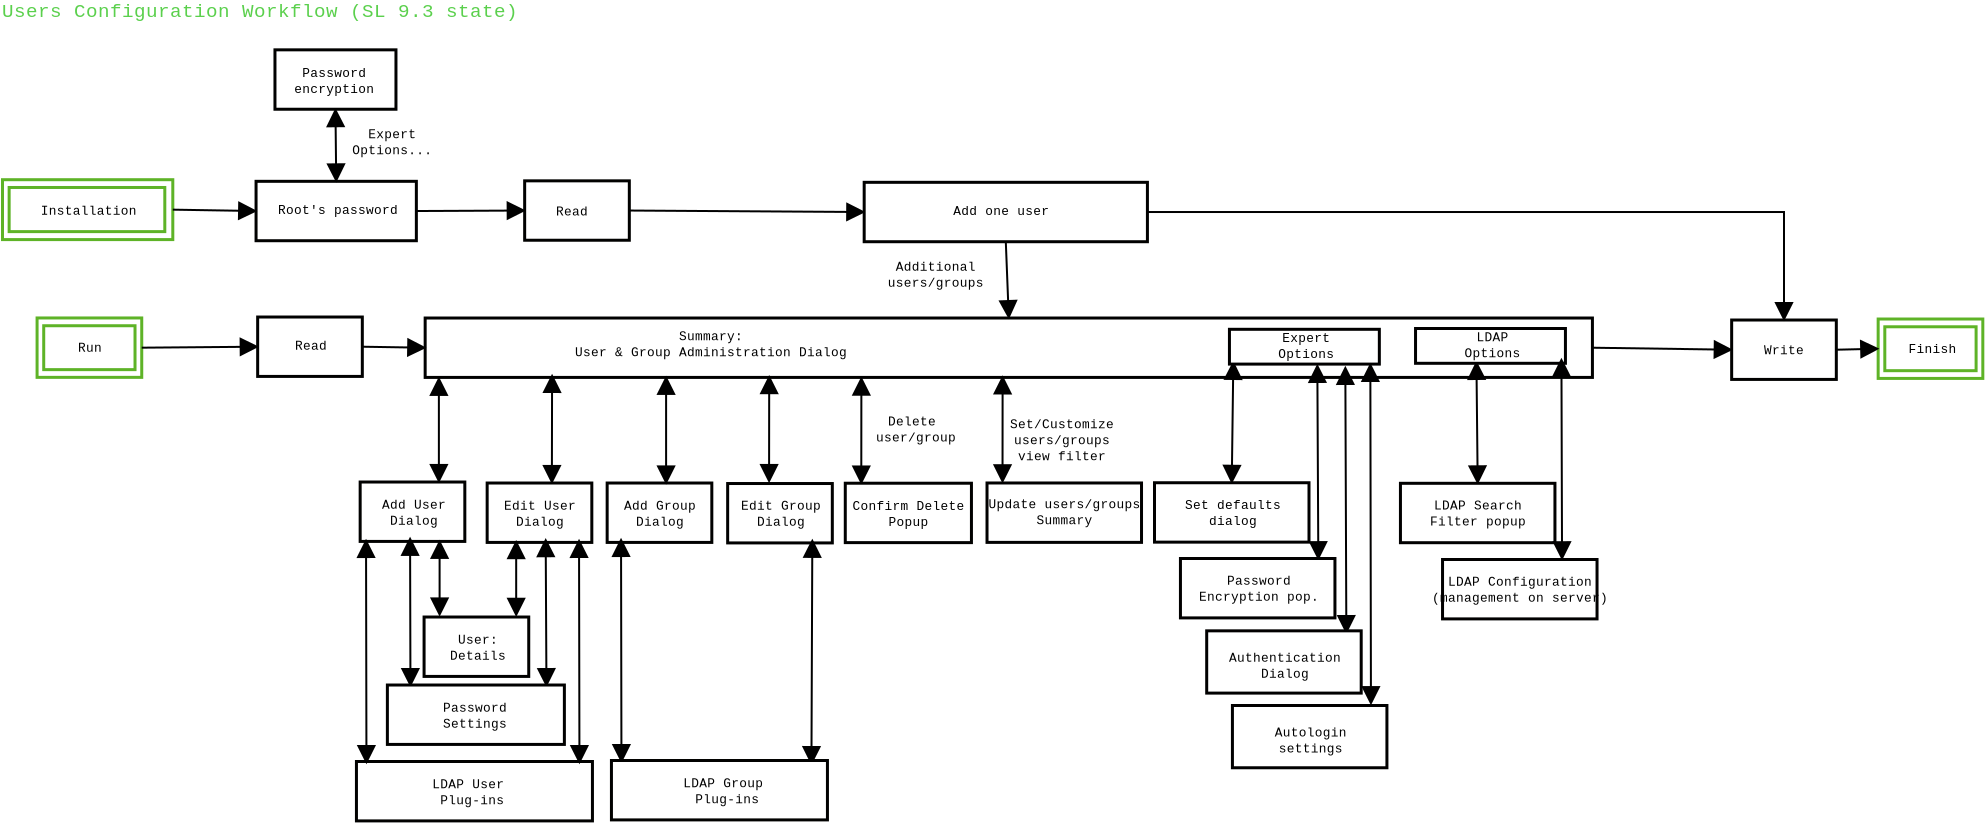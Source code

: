 <?xml version="1.0" encoding="UTF-8"?>
<dia:diagram xmlns:dia="http://www.lysator.liu.se/~alla/dia/">
  <dia:layer name="Background" visible="true">
    <dia:object type="Standard - Text" version="0" id="O0">
      <dia:attribute name="obj_pos">
        <dia:point val="55.325,8.169"/>
      </dia:attribute>
      <dia:attribute name="obj_bb">
        <dia:rectangle val="55.325,7.619;55.325,8.669"/>
      </dia:attribute>
      <dia:attribute name="text">
        <dia:composite type="text">
          <dia:attribute name="string">
            <dia:string>##</dia:string>
          </dia:attribute>
          <dia:attribute name="font">
            <dia:font family="courier new" style="0" name="Courier"/>
          </dia:attribute>
          <dia:attribute name="height">
            <dia:real val="0.8"/>
          </dia:attribute>
          <dia:attribute name="pos">
            <dia:point val="55.325,8.169"/>
          </dia:attribute>
          <dia:attribute name="color">
            <dia:color val="#000000"/>
          </dia:attribute>
          <dia:attribute name="alignment">
            <dia:enum val="1"/>
          </dia:attribute>
        </dia:composite>
      </dia:attribute>
    </dia:object>
    <dia:group>
      <dia:group>
        <dia:object type="Standard - Box" version="0" id="O1">
          <dia:attribute name="obj_pos">
            <dia:point val="31.092,-14.469"/>
          </dia:attribute>
          <dia:attribute name="obj_bb">
            <dia:rectangle val="31.017,-14.543;39.682,-11.399"/>
          </dia:attribute>
          <dia:attribute name="elem_corner">
            <dia:point val="31.092,-14.469"/>
          </dia:attribute>
          <dia:attribute name="elem_width">
            <dia:real val="8.515"/>
          </dia:attribute>
          <dia:attribute name="elem_height">
            <dia:real val="2.995"/>
          </dia:attribute>
          <dia:attribute name="border_width">
            <dia:real val="0.15"/>
          </dia:attribute>
          <dia:attribute name="border_color">
            <dia:color val="#5eb327"/>
          </dia:attribute>
          <dia:attribute name="show_background">
            <dia:boolean val="true"/>
          </dia:attribute>
        </dia:object>
        <dia:object type="Standard - Box" version="0" id="O2">
          <dia:attribute name="obj_pos">
            <dia:point val="31.424,-14.08"/>
          </dia:attribute>
          <dia:attribute name="obj_bb">
            <dia:rectangle val="31.349,-14.155;39.282,-11.799"/>
          </dia:attribute>
          <dia:attribute name="elem_corner">
            <dia:point val="31.424,-14.08"/>
          </dia:attribute>
          <dia:attribute name="elem_width">
            <dia:real val="7.783"/>
          </dia:attribute>
          <dia:attribute name="elem_height">
            <dia:real val="2.207"/>
          </dia:attribute>
          <dia:attribute name="border_width">
            <dia:real val="0.15"/>
          </dia:attribute>
          <dia:attribute name="border_color">
            <dia:color val="#5eb327"/>
          </dia:attribute>
          <dia:attribute name="show_background">
            <dia:boolean val="true"/>
          </dia:attribute>
        </dia:object>
      </dia:group>
      <dia:object type="Standard - Text" version="0" id="O3">
        <dia:attribute name="obj_pos">
          <dia:point val="35.307,-12.723"/>
        </dia:attribute>
        <dia:attribute name="obj_bb">
          <dia:rectangle val="33.207,-13.274;37.407,-12.223"/>
        </dia:attribute>
        <dia:attribute name="text">
          <dia:composite type="text">
            <dia:attribute name="string">
              <dia:string>#Installation#</dia:string>
            </dia:attribute>
            <dia:attribute name="font">
              <dia:font family="courier new" style="0" name="Courier"/>
            </dia:attribute>
            <dia:attribute name="height">
              <dia:real val="0.8"/>
            </dia:attribute>
            <dia:attribute name="pos">
              <dia:point val="35.307,-12.723"/>
            </dia:attribute>
            <dia:attribute name="color">
              <dia:color val="#000000"/>
            </dia:attribute>
            <dia:attribute name="alignment">
              <dia:enum val="1"/>
            </dia:attribute>
          </dia:composite>
        </dia:attribute>
      </dia:object>
    </dia:group>
    <dia:group>
      <dia:group>
        <dia:object type="Standard - Box" version="0" id="O4">
          <dia:attribute name="obj_pos">
            <dia:point val="32.821,-7.556"/>
          </dia:attribute>
          <dia:attribute name="obj_bb">
            <dia:rectangle val="32.746,-7.631;38.129,-4.51"/>
          </dia:attribute>
          <dia:attribute name="elem_corner">
            <dia:point val="32.821,-7.556"/>
          </dia:attribute>
          <dia:attribute name="elem_width">
            <dia:real val="5.233"/>
          </dia:attribute>
          <dia:attribute name="elem_height">
            <dia:real val="2.97"/>
          </dia:attribute>
          <dia:attribute name="border_width">
            <dia:real val="0.15"/>
          </dia:attribute>
          <dia:attribute name="border_color">
            <dia:color val="#5eb327"/>
          </dia:attribute>
          <dia:attribute name="show_background">
            <dia:boolean val="true"/>
          </dia:attribute>
        </dia:object>
        <dia:object type="Standard - Box" version="0" id="O5">
          <dia:attribute name="obj_pos">
            <dia:point val="33.153,-7.167"/>
          </dia:attribute>
          <dia:attribute name="obj_bb">
            <dia:rectangle val="33.078,-7.242;37.793,-4.897"/>
          </dia:attribute>
          <dia:attribute name="elem_corner">
            <dia:point val="33.153,-7.167"/>
          </dia:attribute>
          <dia:attribute name="elem_width">
            <dia:real val="4.565"/>
          </dia:attribute>
          <dia:attribute name="elem_height">
            <dia:real val="2.195"/>
          </dia:attribute>
          <dia:attribute name="border_width">
            <dia:real val="0.15"/>
          </dia:attribute>
          <dia:attribute name="border_color">
            <dia:color val="#5eb327"/>
          </dia:attribute>
          <dia:attribute name="show_background">
            <dia:boolean val="true"/>
          </dia:attribute>
        </dia:object>
      </dia:group>
      <dia:object type="Standard - Text" version="0" id="O6">
        <dia:attribute name="obj_pos">
          <dia:point val="35.468,-5.872"/>
        </dia:attribute>
        <dia:attribute name="obj_bb">
          <dia:rectangle val="34.943,-6.422;35.993,-5.372"/>
        </dia:attribute>
        <dia:attribute name="text">
          <dia:composite type="text">
            <dia:attribute name="string">
              <dia:string>#Run#</dia:string>
            </dia:attribute>
            <dia:attribute name="font">
              <dia:font family="courier new" style="0" name="Courier"/>
            </dia:attribute>
            <dia:attribute name="height">
              <dia:real val="0.8"/>
            </dia:attribute>
            <dia:attribute name="pos">
              <dia:point val="35.468,-5.872"/>
            </dia:attribute>
            <dia:attribute name="color">
              <dia:color val="#000000"/>
            </dia:attribute>
            <dia:attribute name="alignment">
              <dia:enum val="1"/>
            </dia:attribute>
          </dia:composite>
        </dia:attribute>
      </dia:object>
    </dia:group>
    <dia:group>
      <dia:group>
        <dia:object type="Standard - Box" version="0" id="O7">
          <dia:attribute name="obj_pos">
            <dia:point val="124.875,-7.503"/>
          </dia:attribute>
          <dia:attribute name="obj_bb">
            <dia:rectangle val="124.8,-7.578;130.183,-4.458"/>
          </dia:attribute>
          <dia:attribute name="elem_corner">
            <dia:point val="124.875,-7.503"/>
          </dia:attribute>
          <dia:attribute name="elem_width">
            <dia:real val="5.233"/>
          </dia:attribute>
          <dia:attribute name="elem_height">
            <dia:real val="2.97"/>
          </dia:attribute>
          <dia:attribute name="border_width">
            <dia:real val="0.15"/>
          </dia:attribute>
          <dia:attribute name="border_color">
            <dia:color val="#5eb327"/>
          </dia:attribute>
          <dia:attribute name="show_background">
            <dia:boolean val="true"/>
          </dia:attribute>
        </dia:object>
        <dia:object type="Standard - Box" version="0" id="O8">
          <dia:attribute name="obj_pos">
            <dia:point val="125.207,-7.115"/>
          </dia:attribute>
          <dia:attribute name="obj_bb">
            <dia:rectangle val="125.132,-7.19;129.847,-4.845"/>
          </dia:attribute>
          <dia:attribute name="elem_corner">
            <dia:point val="125.207,-7.115"/>
          </dia:attribute>
          <dia:attribute name="elem_width">
            <dia:real val="4.565"/>
          </dia:attribute>
          <dia:attribute name="elem_height">
            <dia:real val="2.195"/>
          </dia:attribute>
          <dia:attribute name="border_width">
            <dia:real val="0.15"/>
          </dia:attribute>
          <dia:attribute name="border_color">
            <dia:color val="#5eb327"/>
          </dia:attribute>
          <dia:attribute name="show_background">
            <dia:boolean val="true"/>
          </dia:attribute>
        </dia:object>
      </dia:group>
      <dia:object type="Standard - Text" version="0" id="O9">
        <dia:attribute name="obj_pos">
          <dia:point val="127.59,-5.808"/>
        </dia:attribute>
        <dia:attribute name="obj_bb">
          <dia:rectangle val="126.54,-6.358;128.64,-5.308"/>
        </dia:attribute>
        <dia:attribute name="text">
          <dia:composite type="text">
            <dia:attribute name="string">
              <dia:string>#Finish#</dia:string>
            </dia:attribute>
            <dia:attribute name="font">
              <dia:font family="courier new" style="0" name="Courier"/>
            </dia:attribute>
            <dia:attribute name="height">
              <dia:real val="0.8"/>
            </dia:attribute>
            <dia:attribute name="pos">
              <dia:point val="127.59,-5.808"/>
            </dia:attribute>
            <dia:attribute name="color">
              <dia:color val="#000000"/>
            </dia:attribute>
            <dia:attribute name="alignment">
              <dia:enum val="1"/>
            </dia:attribute>
          </dia:composite>
        </dia:attribute>
      </dia:object>
    </dia:group>
    <dia:object type="Standard - Box" version="0" id="O10">
      <dia:attribute name="obj_pos">
        <dia:point val="43.85,-7.603"/>
      </dia:attribute>
      <dia:attribute name="obj_bb">
        <dia:rectangle val="43.775,-7.678;49.159,-4.558"/>
      </dia:attribute>
      <dia:attribute name="elem_corner">
        <dia:point val="43.85,-7.603"/>
      </dia:attribute>
      <dia:attribute name="elem_width">
        <dia:real val="5.233"/>
      </dia:attribute>
      <dia:attribute name="elem_height">
        <dia:real val="2.97"/>
      </dia:attribute>
      <dia:attribute name="border_width">
        <dia:real val="0.15"/>
      </dia:attribute>
      <dia:attribute name="border_color">
        <dia:color val="#010100"/>
      </dia:attribute>
      <dia:attribute name="show_background">
        <dia:boolean val="true"/>
      </dia:attribute>
    </dia:object>
    <dia:object type="Standard - Text" version="0" id="O11">
      <dia:attribute name="obj_pos">
        <dia:point val="46.522,-5.97"/>
      </dia:attribute>
      <dia:attribute name="obj_bb">
        <dia:rectangle val="45.822,-6.52;47.222,-5.47"/>
      </dia:attribute>
      <dia:attribute name="text">
        <dia:composite type="text">
          <dia:attribute name="string">
            <dia:string>#Read#</dia:string>
          </dia:attribute>
          <dia:attribute name="font">
            <dia:font family="courier new" style="0" name="Courier"/>
          </dia:attribute>
          <dia:attribute name="height">
            <dia:real val="0.8"/>
          </dia:attribute>
          <dia:attribute name="pos">
            <dia:point val="46.522,-5.97"/>
          </dia:attribute>
          <dia:attribute name="color">
            <dia:color val="#000000"/>
          </dia:attribute>
          <dia:attribute name="alignment">
            <dia:enum val="1"/>
          </dia:attribute>
        </dia:composite>
      </dia:attribute>
    </dia:object>
    <dia:object type="Standard - Box" version="0" id="O12">
      <dia:attribute name="obj_pos">
        <dia:point val="52.225,-7.553"/>
      </dia:attribute>
      <dia:attribute name="obj_bb">
        <dia:rectangle val="52.15,-7.628;110.664,-4.508"/>
      </dia:attribute>
      <dia:attribute name="elem_corner">
        <dia:point val="52.225,-7.553"/>
      </dia:attribute>
      <dia:attribute name="elem_width">
        <dia:real val="58.363"/>
      </dia:attribute>
      <dia:attribute name="elem_height">
        <dia:real val="2.97"/>
      </dia:attribute>
      <dia:attribute name="border_width">
        <dia:real val="0.15"/>
      </dia:attribute>
      <dia:attribute name="border_color">
        <dia:color val="#010100"/>
      </dia:attribute>
      <dia:attribute name="show_background">
        <dia:boolean val="true"/>
      </dia:attribute>
    </dia:object>
    <dia:object type="Standard - Text" version="0" id="O13">
      <dia:attribute name="obj_pos">
        <dia:point val="66.517,-6.447"/>
      </dia:attribute>
      <dia:attribute name="obj_bb">
        <dia:rectangle val="60.567,-6.997;72.467,-5.147"/>
      </dia:attribute>
      <dia:attribute name="text">
        <dia:composite type="text">
          <dia:attribute name="string">
            <dia:string>#Summary:
User &amp; Group Administration Dialog#</dia:string>
          </dia:attribute>
          <dia:attribute name="font">
            <dia:font family="courier new" style="0" name="Courier"/>
          </dia:attribute>
          <dia:attribute name="height">
            <dia:real val="0.8"/>
          </dia:attribute>
          <dia:attribute name="pos">
            <dia:point val="66.517,-6.447"/>
          </dia:attribute>
          <dia:attribute name="color">
            <dia:color val="#000000"/>
          </dia:attribute>
          <dia:attribute name="alignment">
            <dia:enum val="1"/>
          </dia:attribute>
        </dia:composite>
      </dia:attribute>
    </dia:object>
    <dia:object type="Standard - Box" version="0" id="O14">
      <dia:attribute name="obj_pos">
        <dia:point val="48.975,0.647"/>
      </dia:attribute>
      <dia:attribute name="obj_bb">
        <dia:rectangle val="48.9,0.572;54.283,3.692"/>
      </dia:attribute>
      <dia:attribute name="elem_corner">
        <dia:point val="48.975,0.647"/>
      </dia:attribute>
      <dia:attribute name="elem_width">
        <dia:real val="5.233"/>
      </dia:attribute>
      <dia:attribute name="elem_height">
        <dia:real val="2.97"/>
      </dia:attribute>
      <dia:attribute name="border_width">
        <dia:real val="0.15"/>
      </dia:attribute>
      <dia:attribute name="border_color">
        <dia:color val="#010100"/>
      </dia:attribute>
      <dia:attribute name="show_background">
        <dia:boolean val="true"/>
      </dia:attribute>
    </dia:object>
    <dia:object type="Standard - Text" version="0" id="O15">
      <dia:attribute name="obj_pos">
        <dia:point val="51.672,1.98"/>
      </dia:attribute>
      <dia:attribute name="obj_bb">
        <dia:rectangle val="50.272,1.43;53.072,3.28"/>
      </dia:attribute>
      <dia:attribute name="text">
        <dia:composite type="text">
          <dia:attribute name="string">
            <dia:string>#Add User
Dialog#</dia:string>
          </dia:attribute>
          <dia:attribute name="font">
            <dia:font family="courier new" style="0" name="Courier"/>
          </dia:attribute>
          <dia:attribute name="height">
            <dia:real val="0.8"/>
          </dia:attribute>
          <dia:attribute name="pos">
            <dia:point val="51.672,1.98"/>
          </dia:attribute>
          <dia:attribute name="color">
            <dia:color val="#000000"/>
          </dia:attribute>
          <dia:attribute name="alignment">
            <dia:enum val="1"/>
          </dia:attribute>
        </dia:composite>
      </dia:attribute>
    </dia:object>
    <dia:object type="Standard - Box" version="0" id="O16">
      <dia:attribute name="obj_pos">
        <dia:point val="55.325,0.697"/>
      </dia:attribute>
      <dia:attribute name="obj_bb">
        <dia:rectangle val="55.25,0.622;60.633,3.742"/>
      </dia:attribute>
      <dia:attribute name="elem_corner">
        <dia:point val="55.325,0.697"/>
      </dia:attribute>
      <dia:attribute name="elem_width">
        <dia:real val="5.233"/>
      </dia:attribute>
      <dia:attribute name="elem_height">
        <dia:real val="2.97"/>
      </dia:attribute>
      <dia:attribute name="border_width">
        <dia:real val="0.15"/>
      </dia:attribute>
      <dia:attribute name="border_color">
        <dia:color val="#010100"/>
      </dia:attribute>
      <dia:attribute name="show_background">
        <dia:boolean val="true"/>
      </dia:attribute>
    </dia:object>
    <dia:object type="Standard - Text" version="0" id="O17">
      <dia:attribute name="obj_pos">
        <dia:point val="57.972,2.03"/>
      </dia:attribute>
      <dia:attribute name="obj_bb">
        <dia:rectangle val="56.397,1.48;59.547,3.33"/>
      </dia:attribute>
      <dia:attribute name="text">
        <dia:composite type="text">
          <dia:attribute name="string">
            <dia:string>#Edit User
Dialog#</dia:string>
          </dia:attribute>
          <dia:attribute name="font">
            <dia:font family="courier new" style="0" name="Courier"/>
          </dia:attribute>
          <dia:attribute name="height">
            <dia:real val="0.8"/>
          </dia:attribute>
          <dia:attribute name="pos">
            <dia:point val="57.972,2.03"/>
          </dia:attribute>
          <dia:attribute name="color">
            <dia:color val="#000000"/>
          </dia:attribute>
          <dia:attribute name="alignment">
            <dia:enum val="1"/>
          </dia:attribute>
        </dia:composite>
      </dia:attribute>
    </dia:object>
    <dia:object type="Standard - Box" version="0" id="O18">
      <dia:attribute name="obj_pos">
        <dia:point val="67.35,0.722"/>
      </dia:attribute>
      <dia:attribute name="obj_bb">
        <dia:rectangle val="67.275,0.647;72.658,3.767"/>
      </dia:attribute>
      <dia:attribute name="elem_corner">
        <dia:point val="67.35,0.722"/>
      </dia:attribute>
      <dia:attribute name="elem_width">
        <dia:real val="5.233"/>
      </dia:attribute>
      <dia:attribute name="elem_height">
        <dia:real val="2.97"/>
      </dia:attribute>
      <dia:attribute name="border_width">
        <dia:real val="0.15"/>
      </dia:attribute>
      <dia:attribute name="border_color">
        <dia:color val="#010100"/>
      </dia:attribute>
      <dia:attribute name="show_background">
        <dia:boolean val="true"/>
      </dia:attribute>
    </dia:object>
    <dia:object type="Standard - Text" version="0" id="O19">
      <dia:attribute name="obj_pos">
        <dia:point val="70.022,2.03"/>
      </dia:attribute>
      <dia:attribute name="obj_bb">
        <dia:rectangle val="68.272,1.48;71.772,3.33"/>
      </dia:attribute>
      <dia:attribute name="text">
        <dia:composite type="text">
          <dia:attribute name="string">
            <dia:string>#Edit Group
Dialog#</dia:string>
          </dia:attribute>
          <dia:attribute name="font">
            <dia:font family="courier new" style="0" name="Courier"/>
          </dia:attribute>
          <dia:attribute name="height">
            <dia:real val="0.8"/>
          </dia:attribute>
          <dia:attribute name="pos">
            <dia:point val="70.022,2.03"/>
          </dia:attribute>
          <dia:attribute name="color">
            <dia:color val="#000000"/>
          </dia:attribute>
          <dia:attribute name="alignment">
            <dia:enum val="1"/>
          </dia:attribute>
        </dia:composite>
      </dia:attribute>
    </dia:object>
    <dia:object type="Standard - Box" version="0" id="O20">
      <dia:attribute name="obj_pos">
        <dia:point val="61.325,0.697"/>
      </dia:attribute>
      <dia:attribute name="obj_bb">
        <dia:rectangle val="61.25,0.622;66.633,3.742"/>
      </dia:attribute>
      <dia:attribute name="elem_corner">
        <dia:point val="61.325,0.697"/>
      </dia:attribute>
      <dia:attribute name="elem_width">
        <dia:real val="5.233"/>
      </dia:attribute>
      <dia:attribute name="elem_height">
        <dia:real val="2.97"/>
      </dia:attribute>
      <dia:attribute name="border_width">
        <dia:real val="0.15"/>
      </dia:attribute>
      <dia:attribute name="border_color">
        <dia:color val="#010100"/>
      </dia:attribute>
      <dia:attribute name="show_background">
        <dia:boolean val="true"/>
      </dia:attribute>
    </dia:object>
    <dia:object type="Standard - Text" version="0" id="O21">
      <dia:attribute name="obj_pos">
        <dia:point val="63.972,2.03"/>
      </dia:attribute>
      <dia:attribute name="obj_bb">
        <dia:rectangle val="62.397,1.48;65.547,3.33"/>
      </dia:attribute>
      <dia:attribute name="text">
        <dia:composite type="text">
          <dia:attribute name="string">
            <dia:string>#Add Group
Dialog#</dia:string>
          </dia:attribute>
          <dia:attribute name="font">
            <dia:font family="courier new" style="0" name="Courier"/>
          </dia:attribute>
          <dia:attribute name="height">
            <dia:real val="0.8"/>
          </dia:attribute>
          <dia:attribute name="pos">
            <dia:point val="63.972,2.03"/>
          </dia:attribute>
          <dia:attribute name="color">
            <dia:color val="#000000"/>
          </dia:attribute>
          <dia:attribute name="alignment">
            <dia:enum val="1"/>
          </dia:attribute>
        </dia:composite>
      </dia:attribute>
    </dia:object>
    <dia:object type="Standard - Box" version="0" id="O22">
      <dia:attribute name="obj_pos">
        <dia:point val="52.171,7.397"/>
      </dia:attribute>
      <dia:attribute name="obj_bb">
        <dia:rectangle val="52.096,7.322;57.479,10.442"/>
      </dia:attribute>
      <dia:attribute name="elem_corner">
        <dia:point val="52.171,7.397"/>
      </dia:attribute>
      <dia:attribute name="elem_width">
        <dia:real val="5.233"/>
      </dia:attribute>
      <dia:attribute name="elem_height">
        <dia:real val="2.97"/>
      </dia:attribute>
      <dia:attribute name="border_width">
        <dia:real val="0.15"/>
      </dia:attribute>
      <dia:attribute name="border_color">
        <dia:color val="#010100"/>
      </dia:attribute>
      <dia:attribute name="show_background">
        <dia:boolean val="true"/>
      </dia:attribute>
    </dia:object>
    <dia:object type="Standard - Text" version="0" id="O23">
      <dia:attribute name="obj_pos">
        <dia:point val="54.868,8.73"/>
      </dia:attribute>
      <dia:attribute name="obj_bb">
        <dia:rectangle val="53.643,8.18;56.093,10.03"/>
      </dia:attribute>
      <dia:attribute name="text">
        <dia:composite type="text">
          <dia:attribute name="string">
            <dia:string>#User:
Details#</dia:string>
          </dia:attribute>
          <dia:attribute name="font">
            <dia:font family="courier new" style="0" name="Courier"/>
          </dia:attribute>
          <dia:attribute name="height">
            <dia:real val="0.8"/>
          </dia:attribute>
          <dia:attribute name="pos">
            <dia:point val="54.868,8.73"/>
          </dia:attribute>
          <dia:attribute name="color">
            <dia:color val="#000000"/>
          </dia:attribute>
          <dia:attribute name="alignment">
            <dia:enum val="1"/>
          </dia:attribute>
        </dia:composite>
      </dia:attribute>
    </dia:object>
    <dia:object type="Standard - Line" version="0" id="O24">
      <dia:attribute name="obj_pos">
        <dia:point val="52.911,-4.558"/>
      </dia:attribute>
      <dia:attribute name="obj_bb">
        <dia:rectangle val="52.111,-4.608;53.711,0.692"/>
      </dia:attribute>
      <dia:attribute name="conn_endpoints">
        <dia:point val="52.911,-4.558"/>
        <dia:point val="52.911,0.642"/>
      </dia:attribute>
      <dia:attribute name="numcp">
        <dia:int val="1"/>
      </dia:attribute>
      <dia:attribute name="start_arrow">
        <dia:enum val="3"/>
      </dia:attribute>
      <dia:attribute name="start_arrow_length">
        <dia:real val="0.8"/>
      </dia:attribute>
      <dia:attribute name="start_arrow_width">
        <dia:real val="0.8"/>
      </dia:attribute>
      <dia:attribute name="end_arrow">
        <dia:enum val="3"/>
      </dia:attribute>
      <dia:attribute name="end_arrow_length">
        <dia:real val="0.8"/>
      </dia:attribute>
      <dia:attribute name="end_arrow_width">
        <dia:real val="0.8"/>
      </dia:attribute>
    </dia:object>
    <dia:object type="Standard - Line" version="0" id="O25">
      <dia:attribute name="obj_pos">
        <dia:point val="58.571,-4.703"/>
      </dia:attribute>
      <dia:attribute name="obj_bb">
        <dia:rectangle val="57.761,-4.754;59.371,0.744"/>
      </dia:attribute>
      <dia:attribute name="conn_endpoints">
        <dia:point val="58.571,-4.703"/>
        <dia:point val="58.561,0.692"/>
      </dia:attribute>
      <dia:attribute name="numcp">
        <dia:int val="1"/>
      </dia:attribute>
      <dia:attribute name="start_arrow">
        <dia:enum val="3"/>
      </dia:attribute>
      <dia:attribute name="start_arrow_length">
        <dia:real val="0.8"/>
      </dia:attribute>
      <dia:attribute name="start_arrow_width">
        <dia:real val="0.8"/>
      </dia:attribute>
      <dia:attribute name="end_arrow">
        <dia:enum val="3"/>
      </dia:attribute>
      <dia:attribute name="end_arrow_length">
        <dia:real val="0.8"/>
      </dia:attribute>
      <dia:attribute name="end_arrow_width">
        <dia:real val="0.8"/>
      </dia:attribute>
    </dia:object>
    <dia:object type="Standard - Line" version="0" id="O26">
      <dia:attribute name="obj_pos">
        <dia:point val="64.272,-4.608"/>
      </dia:attribute>
      <dia:attribute name="obj_bb">
        <dia:rectangle val="63.471,-4.658;65.072,0.767"/>
      </dia:attribute>
      <dia:attribute name="conn_endpoints">
        <dia:point val="64.272,-4.608"/>
        <dia:point val="64.272,0.717"/>
      </dia:attribute>
      <dia:attribute name="numcp">
        <dia:int val="1"/>
      </dia:attribute>
      <dia:attribute name="start_arrow">
        <dia:enum val="3"/>
      </dia:attribute>
      <dia:attribute name="start_arrow_length">
        <dia:real val="0.8"/>
      </dia:attribute>
      <dia:attribute name="start_arrow_width">
        <dia:real val="0.8"/>
      </dia:attribute>
      <dia:attribute name="end_arrow">
        <dia:enum val="3"/>
      </dia:attribute>
      <dia:attribute name="end_arrow_length">
        <dia:real val="0.8"/>
      </dia:attribute>
      <dia:attribute name="end_arrow_width">
        <dia:real val="0.8"/>
      </dia:attribute>
    </dia:object>
    <dia:object type="Standard - Line" version="0" id="O27">
      <dia:attribute name="obj_pos">
        <dia:point val="69.427,-4.643"/>
      </dia:attribute>
      <dia:attribute name="obj_bb">
        <dia:rectangle val="68.621,-4.694;70.227,0.693"/>
      </dia:attribute>
      <dia:attribute name="conn_endpoints">
        <dia:point val="69.427,-4.643"/>
        <dia:point val="69.421,0.642"/>
      </dia:attribute>
      <dia:attribute name="numcp">
        <dia:int val="1"/>
      </dia:attribute>
      <dia:attribute name="start_arrow">
        <dia:enum val="3"/>
      </dia:attribute>
      <dia:attribute name="start_arrow_length">
        <dia:real val="0.8"/>
      </dia:attribute>
      <dia:attribute name="start_arrow_width">
        <dia:real val="0.8"/>
      </dia:attribute>
      <dia:attribute name="end_arrow">
        <dia:enum val="3"/>
      </dia:attribute>
      <dia:attribute name="end_arrow_length">
        <dia:real val="0.8"/>
      </dia:attribute>
      <dia:attribute name="end_arrow_width">
        <dia:real val="0.8"/>
      </dia:attribute>
    </dia:object>
    <dia:object type="Standard - Text" version="0" id="O28">
      <dia:attribute name="obj_pos">
        <dia:point val="76.772,-2.183"/>
      </dia:attribute>
      <dia:attribute name="obj_bb">
        <dia:rectangle val="75.022,-2.733;78.522,-0.883"/>
      </dia:attribute>
      <dia:attribute name="text">
        <dia:composite type="text">
          <dia:attribute name="string">
            <dia:string>#Delete 
user/group#</dia:string>
          </dia:attribute>
          <dia:attribute name="font">
            <dia:font family="courier new" style="0" name="Courier"/>
          </dia:attribute>
          <dia:attribute name="height">
            <dia:real val="0.8"/>
          </dia:attribute>
          <dia:attribute name="pos">
            <dia:point val="76.772,-2.183"/>
          </dia:attribute>
          <dia:attribute name="color">
            <dia:color val="#000000"/>
          </dia:attribute>
          <dia:attribute name="alignment">
            <dia:enum val="1"/>
          </dia:attribute>
        </dia:composite>
      </dia:attribute>
    </dia:object>
    <dia:object type="Standard - Line" version="0" id="O29">
      <dia:attribute name="obj_pos">
        <dia:point val="52.947,3.592"/>
      </dia:attribute>
      <dia:attribute name="obj_bb">
        <dia:rectangle val="52.147,3.542;53.746,7.367"/>
      </dia:attribute>
      <dia:attribute name="conn_endpoints">
        <dia:point val="52.947,3.592"/>
        <dia:point val="52.947,7.317"/>
      </dia:attribute>
      <dia:attribute name="numcp">
        <dia:int val="1"/>
      </dia:attribute>
      <dia:attribute name="start_arrow">
        <dia:enum val="3"/>
      </dia:attribute>
      <dia:attribute name="start_arrow_length">
        <dia:real val="0.8"/>
      </dia:attribute>
      <dia:attribute name="start_arrow_width">
        <dia:real val="0.8"/>
      </dia:attribute>
      <dia:attribute name="end_arrow">
        <dia:enum val="3"/>
      </dia:attribute>
      <dia:attribute name="end_arrow_length">
        <dia:real val="0.8"/>
      </dia:attribute>
      <dia:attribute name="end_arrow_width">
        <dia:real val="0.8"/>
      </dia:attribute>
    </dia:object>
    <dia:object type="Standard - Line" version="0" id="O30">
      <dia:attribute name="obj_pos">
        <dia:point val="56.776,3.607"/>
      </dia:attribute>
      <dia:attribute name="obj_bb">
        <dia:rectangle val="55.977,3.557;57.577,7.382"/>
      </dia:attribute>
      <dia:attribute name="conn_endpoints">
        <dia:point val="56.776,3.607"/>
        <dia:point val="56.776,7.332"/>
      </dia:attribute>
      <dia:attribute name="numcp">
        <dia:int val="1"/>
      </dia:attribute>
      <dia:attribute name="start_arrow">
        <dia:enum val="3"/>
      </dia:attribute>
      <dia:attribute name="start_arrow_length">
        <dia:real val="0.8"/>
      </dia:attribute>
      <dia:attribute name="start_arrow_width">
        <dia:real val="0.8"/>
      </dia:attribute>
      <dia:attribute name="end_arrow">
        <dia:enum val="3"/>
      </dia:attribute>
      <dia:attribute name="end_arrow_length">
        <dia:real val="0.8"/>
      </dia:attribute>
      <dia:attribute name="end_arrow_width">
        <dia:real val="0.8"/>
      </dia:attribute>
    </dia:object>
    <dia:object type="Standard - Line" version="0" id="O31">
      <dia:attribute name="obj_pos">
        <dia:point val="51.471,3.442"/>
      </dia:attribute>
      <dia:attribute name="obj_bb">
        <dia:rectangle val="50.671,3.39;52.289,10.898"/>
      </dia:attribute>
      <dia:attribute name="conn_endpoints">
        <dia:point val="51.471,3.442"/>
        <dia:point val="51.489,10.846"/>
      </dia:attribute>
      <dia:attribute name="numcp">
        <dia:int val="1"/>
      </dia:attribute>
      <dia:attribute name="start_arrow">
        <dia:enum val="3"/>
      </dia:attribute>
      <dia:attribute name="start_arrow_length">
        <dia:real val="0.8"/>
      </dia:attribute>
      <dia:attribute name="start_arrow_width">
        <dia:real val="0.8"/>
      </dia:attribute>
      <dia:attribute name="end_arrow">
        <dia:enum val="3"/>
      </dia:attribute>
      <dia:attribute name="end_arrow_length">
        <dia:real val="0.8"/>
      </dia:attribute>
      <dia:attribute name="end_arrow_width">
        <dia:real val="0.8"/>
      </dia:attribute>
    </dia:object>
    <dia:object type="Standard - Line" version="0" id="O32">
      <dia:attribute name="obj_pos">
        <dia:point val="58.252,3.509"/>
      </dia:attribute>
      <dia:attribute name="obj_bb">
        <dia:rectangle val="57.452,3.455;59.089,10.9"/>
      </dia:attribute>
      <dia:attribute name="conn_endpoints">
        <dia:point val="58.252,3.509"/>
        <dia:point val="58.289,10.846"/>
      </dia:attribute>
      <dia:attribute name="numcp">
        <dia:int val="1"/>
      </dia:attribute>
      <dia:attribute name="start_arrow">
        <dia:enum val="3"/>
      </dia:attribute>
      <dia:attribute name="start_arrow_length">
        <dia:real val="0.8"/>
      </dia:attribute>
      <dia:attribute name="start_arrow_width">
        <dia:real val="0.8"/>
      </dia:attribute>
      <dia:attribute name="end_arrow">
        <dia:enum val="3"/>
      </dia:attribute>
      <dia:attribute name="end_arrow_length">
        <dia:real val="0.8"/>
      </dia:attribute>
      <dia:attribute name="end_arrow_width">
        <dia:real val="0.8"/>
      </dia:attribute>
    </dia:object>
    <dia:object type="Standard - Line" version="0" id="O33">
      <dia:attribute name="obj_pos">
        <dia:point val="49.084,-6.118"/>
      </dia:attribute>
      <dia:attribute name="obj_bb">
        <dia:rectangle val="49.033,-6.868;52.288,-5.267"/>
      </dia:attribute>
      <dia:attribute name="conn_endpoints">
        <dia:point val="49.084,-6.118"/>
        <dia:point val="52.225,-6.068"/>
      </dia:attribute>
      <dia:attribute name="numcp">
        <dia:int val="1"/>
      </dia:attribute>
      <dia:attribute name="end_arrow">
        <dia:enum val="3"/>
      </dia:attribute>
      <dia:attribute name="end_arrow_length">
        <dia:real val="0.8"/>
      </dia:attribute>
      <dia:attribute name="end_arrow_width">
        <dia:real val="0.8"/>
      </dia:attribute>
      <dia:connections>
        <dia:connection handle="0" to="O10" connection="4"/>
        <dia:connection handle="1" to="O12" connection="3"/>
      </dia:connections>
    </dia:object>
    <dia:object type="Standard - Line" version="0" id="O34">
      <dia:attribute name="obj_pos">
        <dia:point val="110.589,-6.068"/>
      </dia:attribute>
      <dia:attribute name="obj_bb">
        <dia:rectangle val="110.538,-6.768;117.611,-5.167"/>
      </dia:attribute>
      <dia:attribute name="conn_endpoints">
        <dia:point val="110.589,-6.068"/>
        <dia:point val="117.55,-5.968"/>
      </dia:attribute>
      <dia:attribute name="numcp">
        <dia:int val="1"/>
      </dia:attribute>
      <dia:attribute name="end_arrow">
        <dia:enum val="3"/>
      </dia:attribute>
      <dia:attribute name="end_arrow_length">
        <dia:real val="0.8"/>
      </dia:attribute>
      <dia:attribute name="end_arrow_width">
        <dia:real val="0.8"/>
      </dia:attribute>
      <dia:connections>
        <dia:connection handle="0" to="O12" connection="4"/>
        <dia:connection handle="1" to="O37" connection="3"/>
      </dia:connections>
    </dia:object>
    <dia:object type="Standard - Line" version="0" id="O35">
      <dia:attribute name="obj_pos">
        <dia:point val="38.054,-6.07"/>
      </dia:attribute>
      <dia:attribute name="obj_bb">
        <dia:rectangle val="38.004,-6.918;43.907,-5.317"/>
      </dia:attribute>
      <dia:attribute name="conn_endpoints">
        <dia:point val="38.054,-6.07"/>
        <dia:point val="43.85,-6.118"/>
      </dia:attribute>
      <dia:attribute name="numcp">
        <dia:int val="1"/>
      </dia:attribute>
      <dia:attribute name="end_arrow">
        <dia:enum val="3"/>
      </dia:attribute>
      <dia:attribute name="end_arrow_length">
        <dia:real val="0.8"/>
      </dia:attribute>
      <dia:attribute name="end_arrow_width">
        <dia:real val="0.8"/>
      </dia:attribute>
      <dia:connections>
        <dia:connection handle="0" to="O4" connection="4"/>
        <dia:connection handle="1" to="O10" connection="3"/>
      </dia:connections>
    </dia:object>
    <dia:object type="Standard - Line" version="0" id="O36">
      <dia:attribute name="obj_pos">
        <dia:point val="122.783,-5.968"/>
      </dia:attribute>
      <dia:attribute name="obj_bb">
        <dia:rectangle val="122.732,-6.819;124.944,-5.217"/>
      </dia:attribute>
      <dia:attribute name="conn_endpoints">
        <dia:point val="122.783,-5.968"/>
        <dia:point val="124.875,-6.018"/>
      </dia:attribute>
      <dia:attribute name="numcp">
        <dia:int val="1"/>
      </dia:attribute>
      <dia:attribute name="end_arrow">
        <dia:enum val="3"/>
      </dia:attribute>
      <dia:attribute name="end_arrow_length">
        <dia:real val="0.8"/>
      </dia:attribute>
      <dia:attribute name="end_arrow_width">
        <dia:real val="0.8"/>
      </dia:attribute>
      <dia:connections>
        <dia:connection handle="0" to="O37" connection="4"/>
        <dia:connection handle="1" to="O7" connection="3"/>
      </dia:connections>
    </dia:object>
    <dia:group>
      <dia:object type="Standard - Box" version="0" id="O37">
        <dia:attribute name="obj_pos">
          <dia:point val="117.55,-7.453"/>
        </dia:attribute>
        <dia:attribute name="obj_bb">
          <dia:rectangle val="117.475,-7.528;122.858,-4.408"/>
        </dia:attribute>
        <dia:attribute name="elem_corner">
          <dia:point val="117.55,-7.453"/>
        </dia:attribute>
        <dia:attribute name="elem_width">
          <dia:real val="5.233"/>
        </dia:attribute>
        <dia:attribute name="elem_height">
          <dia:real val="2.97"/>
        </dia:attribute>
        <dia:attribute name="border_width">
          <dia:real val="0.15"/>
        </dia:attribute>
        <dia:attribute name="border_color">
          <dia:color val="#010100"/>
        </dia:attribute>
        <dia:attribute name="show_background">
          <dia:boolean val="true"/>
        </dia:attribute>
      </dia:object>
      <dia:object type="Standard - Text" version="0" id="O38">
        <dia:attribute name="obj_pos">
          <dia:point val="120.172,-5.745"/>
        </dia:attribute>
        <dia:attribute name="obj_bb">
          <dia:rectangle val="119.297,-6.295;121.047,-5.245"/>
        </dia:attribute>
        <dia:attribute name="text">
          <dia:composite type="text">
            <dia:attribute name="string">
              <dia:string>#Write#</dia:string>
            </dia:attribute>
            <dia:attribute name="font">
              <dia:font family="courier new" style="0" name="Courier"/>
            </dia:attribute>
            <dia:attribute name="height">
              <dia:real val="0.8"/>
            </dia:attribute>
            <dia:attribute name="pos">
              <dia:point val="120.172,-5.745"/>
            </dia:attribute>
            <dia:attribute name="color">
              <dia:color val="#000000"/>
            </dia:attribute>
            <dia:attribute name="alignment">
              <dia:enum val="1"/>
            </dia:attribute>
          </dia:composite>
        </dia:attribute>
      </dia:object>
    </dia:group>
    <dia:object type="Standard - Line" version="0" id="O39">
      <dia:attribute name="obj_pos">
        <dia:point val="74.036,-4.567"/>
      </dia:attribute>
      <dia:attribute name="obj_bb">
        <dia:rectangle val="73.231,-4.618;74.836,0.769"/>
      </dia:attribute>
      <dia:attribute name="conn_endpoints">
        <dia:point val="74.036,-4.567"/>
        <dia:point val="74.031,0.718"/>
      </dia:attribute>
      <dia:attribute name="numcp">
        <dia:int val="1"/>
      </dia:attribute>
      <dia:attribute name="start_arrow">
        <dia:enum val="3"/>
      </dia:attribute>
      <dia:attribute name="start_arrow_length">
        <dia:real val="0.8"/>
      </dia:attribute>
      <dia:attribute name="start_arrow_width">
        <dia:real val="0.8"/>
      </dia:attribute>
      <dia:attribute name="end_arrow">
        <dia:enum val="3"/>
      </dia:attribute>
      <dia:attribute name="end_arrow_length">
        <dia:real val="0.8"/>
      </dia:attribute>
      <dia:attribute name="end_arrow_width">
        <dia:real val="0.8"/>
      </dia:attribute>
    </dia:object>
    <dia:object type="Standard - Box" version="0" id="O40">
      <dia:attribute name="obj_pos">
        <dia:point val="43.77,-14.388"/>
      </dia:attribute>
      <dia:attribute name="obj_bb">
        <dia:rectangle val="43.695,-14.463;51.86,-11.342"/>
      </dia:attribute>
      <dia:attribute name="elem_corner">
        <dia:point val="43.77,-14.388"/>
      </dia:attribute>
      <dia:attribute name="elem_width">
        <dia:real val="8.015"/>
      </dia:attribute>
      <dia:attribute name="elem_height">
        <dia:real val="2.97"/>
      </dia:attribute>
      <dia:attribute name="border_width">
        <dia:real val="0.15"/>
      </dia:attribute>
      <dia:attribute name="border_color">
        <dia:color val="#010100"/>
      </dia:attribute>
      <dia:attribute name="show_background">
        <dia:boolean val="true"/>
      </dia:attribute>
    </dia:object>
    <dia:object type="Standard - Text" version="0" id="O41">
      <dia:attribute name="obj_pos">
        <dia:point val="47.867,-12.755"/>
      </dia:attribute>
      <dia:attribute name="obj_bb">
        <dia:rectangle val="45.242,-13.305;50.492,-12.255"/>
      </dia:attribute>
      <dia:attribute name="text">
        <dia:composite type="text">
          <dia:attribute name="string">
            <dia:string>#Root's password#</dia:string>
          </dia:attribute>
          <dia:attribute name="font">
            <dia:font family="courier new" style="0" name="Courier"/>
          </dia:attribute>
          <dia:attribute name="height">
            <dia:real val="0.8"/>
          </dia:attribute>
          <dia:attribute name="pos">
            <dia:point val="47.867,-12.755"/>
          </dia:attribute>
          <dia:attribute name="color">
            <dia:color val="#000000"/>
          </dia:attribute>
          <dia:attribute name="alignment">
            <dia:enum val="1"/>
          </dia:attribute>
        </dia:composite>
      </dia:attribute>
    </dia:object>
    <dia:object type="Standard - Line" version="0" id="O42">
      <dia:attribute name="obj_pos">
        <dia:point val="81.257,-11.367"/>
      </dia:attribute>
      <dia:attribute name="obj_bb">
        <dia:rectangle val="80.606,-11.419;82.208,-7.472"/>
      </dia:attribute>
      <dia:attribute name="conn_endpoints">
        <dia:point val="81.257,-11.367"/>
        <dia:point val="81.407,-7.553"/>
      </dia:attribute>
      <dia:attribute name="numcp">
        <dia:int val="1"/>
      </dia:attribute>
      <dia:attribute name="end_arrow">
        <dia:enum val="3"/>
      </dia:attribute>
      <dia:attribute name="end_arrow_length">
        <dia:real val="0.8"/>
      </dia:attribute>
      <dia:attribute name="end_arrow_width">
        <dia:real val="0.8"/>
      </dia:attribute>
      <dia:connections>
        <dia:connection handle="0" to="O69" connection="6"/>
        <dia:connection handle="1" to="O12" connection="1"/>
      </dia:connections>
    </dia:object>
    <dia:object type="Standard - Text" version="0" id="O43">
      <dia:attribute name="obj_pos">
        <dia:point val="77.757,-9.919"/>
      </dia:attribute>
      <dia:attribute name="obj_bb">
        <dia:rectangle val="75.657,-10.489;79.877,-8.579"/>
      </dia:attribute>
      <dia:attribute name="text">
        <dia:composite type="text">
          <dia:attribute name="string">
            <dia:string>#Additional
users/groups#</dia:string>
          </dia:attribute>
          <dia:attribute name="font">
            <dia:font family="courier new" style="0" name="Courier"/>
          </dia:attribute>
          <dia:attribute name="height">
            <dia:real val="0.8"/>
          </dia:attribute>
          <dia:attribute name="pos">
            <dia:point val="77.757,-9.919"/>
          </dia:attribute>
          <dia:attribute name="color">
            <dia:color val="#000000"/>
          </dia:attribute>
          <dia:attribute name="alignment">
            <dia:enum val="1"/>
          </dia:attribute>
        </dia:composite>
      </dia:attribute>
    </dia:object>
    <dia:object type="Standard - ZigZagLine" version="0" id="O44">
      <dia:attribute name="obj_pos">
        <dia:point val="88.338,-12.853"/>
      </dia:attribute>
      <dia:attribute name="obj_bb">
        <dia:rectangle val="88.288,-12.903;120.967,-7.403"/>
      </dia:attribute>
      <dia:attribute name="orth_points">
        <dia:point val="88.338,-12.853"/>
        <dia:point val="120.167,-12.853"/>
        <dia:point val="120.167,-7.453"/>
      </dia:attribute>
      <dia:attribute name="orth_orient">
        <dia:enum val="0"/>
        <dia:enum val="1"/>
      </dia:attribute>
      <dia:attribute name="end_arrow">
        <dia:enum val="3"/>
      </dia:attribute>
      <dia:attribute name="end_arrow_length">
        <dia:real val="0.8"/>
      </dia:attribute>
      <dia:attribute name="end_arrow_width">
        <dia:real val="0.8"/>
      </dia:attribute>
      <dia:connections>
        <dia:connection handle="0" to="O69" connection="4"/>
        <dia:connection handle="1" to="O37" connection="1"/>
      </dia:connections>
    </dia:object>
    <dia:object type="Standard - Line" version="0" id="O45">
      <dia:attribute name="obj_pos">
        <dia:point val="62.433,-12.927"/>
      </dia:attribute>
      <dia:attribute name="obj_bb">
        <dia:rectangle val="62.383,-13.653;74.231,-12.052"/>
      </dia:attribute>
      <dia:attribute name="conn_endpoints">
        <dia:point val="62.433,-12.927"/>
        <dia:point val="74.176,-12.853"/>
      </dia:attribute>
      <dia:attribute name="numcp">
        <dia:int val="1"/>
      </dia:attribute>
      <dia:attribute name="end_arrow">
        <dia:enum val="3"/>
      </dia:attribute>
      <dia:attribute name="end_arrow_length">
        <dia:real val="0.8"/>
      </dia:attribute>
      <dia:attribute name="end_arrow_width">
        <dia:real val="0.8"/>
      </dia:attribute>
      <dia:connections>
        <dia:connection handle="0" to="O56" connection="4"/>
        <dia:connection handle="1" to="O69" connection="3"/>
      </dia:connections>
    </dia:object>
    <dia:object type="Standard - Line" version="0" id="O46">
      <dia:attribute name="obj_pos">
        <dia:point val="39.607,-12.971"/>
      </dia:attribute>
      <dia:attribute name="obj_bb">
        <dia:rectangle val="39.556,-13.703;43.834,-12.102"/>
      </dia:attribute>
      <dia:attribute name="conn_endpoints">
        <dia:point val="39.607,-12.971"/>
        <dia:point val="43.77,-12.903"/>
      </dia:attribute>
      <dia:attribute name="numcp">
        <dia:int val="1"/>
      </dia:attribute>
      <dia:attribute name="end_arrow">
        <dia:enum val="3"/>
      </dia:attribute>
      <dia:attribute name="end_arrow_length">
        <dia:real val="0.8"/>
      </dia:attribute>
      <dia:attribute name="end_arrow_width">
        <dia:real val="0.8"/>
      </dia:attribute>
      <dia:connections>
        <dia:connection handle="0" to="O1" connection="4"/>
        <dia:connection handle="1" to="O40" connection="3"/>
      </dia:connections>
    </dia:object>
    <dia:object type="Standard - Text" version="0" id="O47">
      <dia:attribute name="obj_pos">
        <dia:point val="31.067,-22.604"/>
      </dia:attribute>
      <dia:attribute name="obj_bb">
        <dia:rectangle val="31.067,-23.433;54.746,-21.797"/>
      </dia:attribute>
      <dia:attribute name="text">
        <dia:composite type="text">
          <dia:attribute name="string">
            <dia:string>#Users Configuration Workflow (SL 9.3 state)#</dia:string>
          </dia:attribute>
          <dia:attribute name="font">
            <dia:font family="courier new" style="0" name="Courier"/>
          </dia:attribute>
          <dia:attribute name="height">
            <dia:real val="1.2"/>
          </dia:attribute>
          <dia:attribute name="pos">
            <dia:point val="31.067,-22.604"/>
          </dia:attribute>
          <dia:attribute name="color">
            <dia:color val="#5bd04d"/>
          </dia:attribute>
          <dia:attribute name="alignment">
            <dia:enum val="0"/>
          </dia:attribute>
        </dia:composite>
      </dia:attribute>
    </dia:object>
    <dia:object type="Standard - Line" version="0" id="O48">
      <dia:attribute name="obj_pos">
        <dia:point val="81.098,-4.629"/>
      </dia:attribute>
      <dia:attribute name="obj_bb">
        <dia:rectangle val="80.293,-4.68;81.898,0.706"/>
      </dia:attribute>
      <dia:attribute name="conn_endpoints">
        <dia:point val="81.098,-4.629"/>
        <dia:point val="81.093,0.656"/>
      </dia:attribute>
      <dia:attribute name="numcp">
        <dia:int val="1"/>
      </dia:attribute>
      <dia:attribute name="line_color">
        <dia:color val="#010000"/>
      </dia:attribute>
      <dia:attribute name="start_arrow">
        <dia:enum val="3"/>
      </dia:attribute>
      <dia:attribute name="start_arrow_length">
        <dia:real val="0.8"/>
      </dia:attribute>
      <dia:attribute name="start_arrow_width">
        <dia:real val="0.8"/>
      </dia:attribute>
      <dia:attribute name="end_arrow">
        <dia:enum val="3"/>
      </dia:attribute>
      <dia:attribute name="end_arrow_length">
        <dia:real val="0.8"/>
      </dia:attribute>
      <dia:attribute name="end_arrow_width">
        <dia:real val="0.8"/>
      </dia:attribute>
    </dia:object>
    <dia:object type="Standard - Text" version="0" id="O49">
      <dia:attribute name="obj_pos">
        <dia:point val="84.067,-2.047"/>
      </dia:attribute>
      <dia:attribute name="obj_bb">
        <dia:rectangle val="81.792,-2.597;86.342,0.053"/>
      </dia:attribute>
      <dia:attribute name="text">
        <dia:composite type="text">
          <dia:attribute name="string">
            <dia:string>#Set/Customize
users/groups
view filter#</dia:string>
          </dia:attribute>
          <dia:attribute name="font">
            <dia:font family="courier new" style="0" name="Courier"/>
          </dia:attribute>
          <dia:attribute name="height">
            <dia:real val="0.8"/>
          </dia:attribute>
          <dia:attribute name="pos">
            <dia:point val="84.067,-2.047"/>
          </dia:attribute>
          <dia:attribute name="color">
            <dia:color val="#000000"/>
          </dia:attribute>
          <dia:attribute name="alignment">
            <dia:enum val="1"/>
          </dia:attribute>
        </dia:composite>
      </dia:attribute>
    </dia:object>
    <dia:object type="Standard - Line" version="0" id="O50">
      <dia:attribute name="obj_pos">
        <dia:point val="92.633,-5.354"/>
      </dia:attribute>
      <dia:attribute name="obj_bb">
        <dia:rectangle val="91.754,-5.414;93.434,0.744"/>
      </dia:attribute>
      <dia:attribute name="conn_endpoints">
        <dia:point val="92.633,-5.354"/>
        <dia:point val="92.555,0.683"/>
      </dia:attribute>
      <dia:attribute name="numcp">
        <dia:int val="1"/>
      </dia:attribute>
      <dia:attribute name="line_color">
        <dia:color val="#010000"/>
      </dia:attribute>
      <dia:attribute name="start_arrow">
        <dia:enum val="3"/>
      </dia:attribute>
      <dia:attribute name="start_arrow_length">
        <dia:real val="0.8"/>
      </dia:attribute>
      <dia:attribute name="start_arrow_width">
        <dia:real val="0.8"/>
      </dia:attribute>
      <dia:attribute name="end_arrow">
        <dia:enum val="3"/>
      </dia:attribute>
      <dia:attribute name="end_arrow_length">
        <dia:real val="0.8"/>
      </dia:attribute>
      <dia:attribute name="end_arrow_width">
        <dia:real val="0.8"/>
      </dia:attribute>
      <dia:connections>
        <dia:connection handle="1" to="O85" connection="1"/>
      </dia:connections>
    </dia:object>
    <dia:object type="Standard - Line" version="0" id="O51">
      <dia:attribute name="obj_pos">
        <dia:point val="98.234,-5.104"/>
      </dia:attribute>
      <dia:attribute name="obj_bb">
        <dia:rectangle val="97.433,-5.157;99.084,8.249"/>
      </dia:attribute>
      <dia:attribute name="conn_endpoints">
        <dia:point val="98.234,-5.104"/>
        <dia:point val="98.284,8.196"/>
      </dia:attribute>
      <dia:attribute name="numcp">
        <dia:int val="1"/>
      </dia:attribute>
      <dia:attribute name="line_color">
        <dia:color val="#010000"/>
      </dia:attribute>
      <dia:attribute name="start_arrow">
        <dia:enum val="3"/>
      </dia:attribute>
      <dia:attribute name="start_arrow_length">
        <dia:real val="0.8"/>
      </dia:attribute>
      <dia:attribute name="start_arrow_width">
        <dia:real val="0.8"/>
      </dia:attribute>
      <dia:attribute name="end_arrow">
        <dia:enum val="3"/>
      </dia:attribute>
      <dia:attribute name="end_arrow_length">
        <dia:real val="0.8"/>
      </dia:attribute>
      <dia:attribute name="end_arrow_width">
        <dia:real val="0.8"/>
      </dia:attribute>
    </dia:object>
    <dia:object type="Standard - Box" version="0" id="O52">
      <dia:attribute name="obj_pos">
        <dia:point val="44.715,-20.962"/>
      </dia:attribute>
      <dia:attribute name="obj_bb">
        <dia:rectangle val="44.64,-21.037;50.84,-17.916"/>
      </dia:attribute>
      <dia:attribute name="elem_corner">
        <dia:point val="44.715,-20.962"/>
      </dia:attribute>
      <dia:attribute name="elem_width">
        <dia:real val="6.05"/>
      </dia:attribute>
      <dia:attribute name="elem_height">
        <dia:real val="2.97"/>
      </dia:attribute>
      <dia:attribute name="border_width">
        <dia:real val="0.15"/>
      </dia:attribute>
      <dia:attribute name="border_color">
        <dia:color val="#010100"/>
      </dia:attribute>
      <dia:attribute name="show_background">
        <dia:boolean val="true"/>
      </dia:attribute>
    </dia:object>
    <dia:object type="Standard - Text" version="0" id="O53">
      <dia:attribute name="obj_pos">
        <dia:point val="47.682,-19.608"/>
      </dia:attribute>
      <dia:attribute name="obj_bb">
        <dia:rectangle val="45.932,-20.158;49.432,-18.308"/>
      </dia:attribute>
      <dia:attribute name="text">
        <dia:composite type="text">
          <dia:attribute name="string">
            <dia:string>#Password
encryption#</dia:string>
          </dia:attribute>
          <dia:attribute name="font">
            <dia:font family="courier new" style="0" name="Courier"/>
          </dia:attribute>
          <dia:attribute name="height">
            <dia:real val="0.8"/>
          </dia:attribute>
          <dia:attribute name="pos">
            <dia:point val="47.682,-19.608"/>
          </dia:attribute>
          <dia:attribute name="color">
            <dia:color val="#000000"/>
          </dia:attribute>
          <dia:attribute name="alignment">
            <dia:enum val="1"/>
          </dia:attribute>
        </dia:composite>
      </dia:attribute>
    </dia:object>
    <dia:object type="Standard - Line" version="0" id="O54">
      <dia:attribute name="obj_pos">
        <dia:point val="47.74,-17.991"/>
      </dia:attribute>
      <dia:attribute name="obj_bb">
        <dia:rectangle val="46.939,-18.05;48.578,-14.329"/>
      </dia:attribute>
      <dia:attribute name="conn_endpoints">
        <dia:point val="47.74,-17.991"/>
        <dia:point val="47.778,-14.388"/>
      </dia:attribute>
      <dia:attribute name="numcp">
        <dia:int val="1"/>
      </dia:attribute>
      <dia:attribute name="start_arrow">
        <dia:enum val="3"/>
      </dia:attribute>
      <dia:attribute name="start_arrow_length">
        <dia:real val="0.8"/>
      </dia:attribute>
      <dia:attribute name="start_arrow_width">
        <dia:real val="0.8"/>
      </dia:attribute>
      <dia:attribute name="end_arrow">
        <dia:enum val="3"/>
      </dia:attribute>
      <dia:attribute name="end_arrow_length">
        <dia:real val="0.8"/>
      </dia:attribute>
      <dia:attribute name="end_arrow_width">
        <dia:real val="0.8"/>
      </dia:attribute>
      <dia:connections>
        <dia:connection handle="0" to="O52" connection="6"/>
        <dia:connection handle="1" to="O40" connection="1"/>
      </dia:connections>
    </dia:object>
    <dia:object type="Standard - Text" version="0" id="O55">
      <dia:attribute name="obj_pos">
        <dia:point val="50.574,-16.542"/>
      </dia:attribute>
      <dia:attribute name="obj_bb">
        <dia:rectangle val="48.824,-17.092;52.324,-15.242"/>
      </dia:attribute>
      <dia:attribute name="text">
        <dia:composite type="text">
          <dia:attribute name="string">
            <dia:string>#Expert
Options...#</dia:string>
          </dia:attribute>
          <dia:attribute name="font">
            <dia:font family="courier new" style="0" name="Courier"/>
          </dia:attribute>
          <dia:attribute name="height">
            <dia:real val="0.8"/>
          </dia:attribute>
          <dia:attribute name="pos">
            <dia:point val="50.574,-16.542"/>
          </dia:attribute>
          <dia:attribute name="color">
            <dia:color val="#000000"/>
          </dia:attribute>
          <dia:attribute name="alignment">
            <dia:enum val="1"/>
          </dia:attribute>
        </dia:composite>
      </dia:attribute>
    </dia:object>
    <dia:group>
      <dia:object type="Standard - Box" version="0" id="O56">
        <dia:attribute name="obj_pos">
          <dia:point val="57.2,-14.412"/>
        </dia:attribute>
        <dia:attribute name="obj_bb">
          <dia:rectangle val="57.125,-14.487;62.508,-11.367"/>
        </dia:attribute>
        <dia:attribute name="elem_corner">
          <dia:point val="57.2,-14.412"/>
        </dia:attribute>
        <dia:attribute name="elem_width">
          <dia:real val="5.233"/>
        </dia:attribute>
        <dia:attribute name="elem_height">
          <dia:real val="2.97"/>
        </dia:attribute>
        <dia:attribute name="border_width">
          <dia:real val="0.15"/>
        </dia:attribute>
        <dia:attribute name="border_color">
          <dia:color val="#010100"/>
        </dia:attribute>
        <dia:attribute name="show_background">
          <dia:boolean val="true"/>
        </dia:attribute>
      </dia:object>
      <dia:object type="Standard - Text" version="0" id="O57">
        <dia:attribute name="obj_pos">
          <dia:point val="59.572,-12.679"/>
        </dia:attribute>
        <dia:attribute name="obj_bb">
          <dia:rectangle val="58.872,-13.229;60.272,-12.179"/>
        </dia:attribute>
        <dia:attribute name="text">
          <dia:composite type="text">
            <dia:attribute name="string">
              <dia:string>#Read#</dia:string>
            </dia:attribute>
            <dia:attribute name="font">
              <dia:font family="courier new" style="0" name="Courier"/>
            </dia:attribute>
            <dia:attribute name="height">
              <dia:real val="0.8"/>
            </dia:attribute>
            <dia:attribute name="pos">
              <dia:point val="59.572,-12.679"/>
            </dia:attribute>
            <dia:attribute name="color">
              <dia:color val="#000000"/>
            </dia:attribute>
            <dia:attribute name="alignment">
              <dia:enum val="1"/>
            </dia:attribute>
          </dia:composite>
        </dia:attribute>
      </dia:object>
    </dia:group>
    <dia:object type="Standard - Line" version="0" id="O58">
      <dia:attribute name="obj_pos">
        <dia:point val="51.785,-12.903"/>
      </dia:attribute>
      <dia:attribute name="obj_bb">
        <dia:rectangle val="51.735,-13.727;57.253,-12.127"/>
      </dia:attribute>
      <dia:attribute name="conn_endpoints">
        <dia:point val="51.785,-12.903"/>
        <dia:point val="57.2,-12.927"/>
      </dia:attribute>
      <dia:attribute name="numcp">
        <dia:int val="1"/>
      </dia:attribute>
      <dia:attribute name="end_arrow">
        <dia:enum val="3"/>
      </dia:attribute>
      <dia:attribute name="end_arrow_length">
        <dia:real val="0.8"/>
      </dia:attribute>
      <dia:attribute name="end_arrow_width">
        <dia:real val="0.8"/>
      </dia:attribute>
      <dia:connections>
        <dia:connection handle="0" to="O40" connection="4"/>
        <dia:connection handle="1" to="O56" connection="3"/>
      </dia:connections>
    </dia:object>
    <dia:group>
      <dia:object type="Standard - Box" version="0" id="O59">
        <dia:attribute name="obj_pos">
          <dia:point val="91.302,8.088"/>
        </dia:attribute>
        <dia:attribute name="obj_bb">
          <dia:rectangle val="91.227,8.013;99.102,11.276"/>
        </dia:attribute>
        <dia:attribute name="elem_corner">
          <dia:point val="91.302,8.088"/>
        </dia:attribute>
        <dia:attribute name="elem_width">
          <dia:real val="7.725"/>
        </dia:attribute>
        <dia:attribute name="elem_height">
          <dia:real val="3.113"/>
        </dia:attribute>
        <dia:attribute name="border_width">
          <dia:real val="0.15"/>
        </dia:attribute>
        <dia:attribute name="border_color">
          <dia:color val="#010000"/>
        </dia:attribute>
        <dia:attribute name="show_background">
          <dia:boolean val="true"/>
        </dia:attribute>
      </dia:object>
      <dia:object type="Standard - Text" version="0" id="O60">
        <dia:attribute name="obj_pos">
          <dia:point val="95.215,8.838"/>
        </dia:attribute>
        <dia:attribute name="obj_bb">
          <dia:rectangle val="92.765,8.288;97.665,10.938"/>
        </dia:attribute>
        <dia:attribute name="text">
          <dia:composite type="text">
            <dia:attribute name="string">
              <dia:string>#
Authentication
Dialog#</dia:string>
            </dia:attribute>
            <dia:attribute name="font">
              <dia:font family="courier new" style="0" name="Courier"/>
            </dia:attribute>
            <dia:attribute name="height">
              <dia:real val="0.8"/>
            </dia:attribute>
            <dia:attribute name="pos">
              <dia:point val="95.215,8.838"/>
            </dia:attribute>
            <dia:attribute name="color">
              <dia:color val="#000000"/>
            </dia:attribute>
            <dia:attribute name="alignment">
              <dia:enum val="1"/>
            </dia:attribute>
          </dia:composite>
        </dia:attribute>
      </dia:object>
    </dia:group>
    <dia:group>
      <dia:object type="Standard - Box" version="0" id="O61">
        <dia:attribute name="obj_pos">
          <dia:point val="92.439,-6.989"/>
        </dia:attribute>
        <dia:attribute name="obj_bb">
          <dia:rectangle val="92.364,-7.064;100.009,-5.174"/>
        </dia:attribute>
        <dia:attribute name="elem_corner">
          <dia:point val="92.439,-6.989"/>
        </dia:attribute>
        <dia:attribute name="elem_width">
          <dia:real val="7.495"/>
        </dia:attribute>
        <dia:attribute name="elem_height">
          <dia:real val="1.74"/>
        </dia:attribute>
        <dia:attribute name="border_width">
          <dia:real val="0.15"/>
        </dia:attribute>
        <dia:attribute name="border_color">
          <dia:color val="#010000"/>
        </dia:attribute>
        <dia:attribute name="show_background">
          <dia:boolean val="true"/>
        </dia:attribute>
      </dia:object>
      <dia:object type="Standard - Text" version="0" id="O62">
        <dia:attribute name="obj_pos">
          <dia:point val="96.284,-6.349"/>
        </dia:attribute>
        <dia:attribute name="obj_bb">
          <dia:rectangle val="95.058,-6.899;97.508,-5.049"/>
        </dia:attribute>
        <dia:attribute name="text">
          <dia:composite type="text">
            <dia:attribute name="string">
              <dia:string>#Expert
Options#</dia:string>
            </dia:attribute>
            <dia:attribute name="font">
              <dia:font family="courier new" style="0" name="Courier"/>
            </dia:attribute>
            <dia:attribute name="height">
              <dia:real val="0.8"/>
            </dia:attribute>
            <dia:attribute name="pos">
              <dia:point val="96.284,-6.349"/>
            </dia:attribute>
            <dia:attribute name="color">
              <dia:color val="#000000"/>
            </dia:attribute>
            <dia:attribute name="alignment">
              <dia:enum val="1"/>
            </dia:attribute>
          </dia:composite>
        </dia:attribute>
      </dia:object>
    </dia:group>
    <dia:object type="Standard - Line" version="0" id="O63">
      <dia:attribute name="obj_pos">
        <dia:point val="96.834,-5.204"/>
      </dia:attribute>
      <dia:attribute name="obj_bb">
        <dia:rectangle val="96.033,-5.258;97.684,4.555"/>
      </dia:attribute>
      <dia:attribute name="conn_endpoints">
        <dia:point val="96.834,-5.204"/>
        <dia:point val="96.883,4.501"/>
      </dia:attribute>
      <dia:attribute name="numcp">
        <dia:int val="1"/>
      </dia:attribute>
      <dia:attribute name="line_color">
        <dia:color val="#010000"/>
      </dia:attribute>
      <dia:attribute name="start_arrow">
        <dia:enum val="3"/>
      </dia:attribute>
      <dia:attribute name="start_arrow_length">
        <dia:real val="0.8"/>
      </dia:attribute>
      <dia:attribute name="start_arrow_width">
        <dia:real val="0.8"/>
      </dia:attribute>
      <dia:attribute name="end_arrow">
        <dia:enum val="3"/>
      </dia:attribute>
      <dia:attribute name="end_arrow_length">
        <dia:real val="0.8"/>
      </dia:attribute>
      <dia:attribute name="end_arrow_width">
        <dia:real val="0.8"/>
      </dia:attribute>
    </dia:object>
    <dia:group>
      <dia:object type="Standard - Box" version="0" id="O64">
        <dia:attribute name="obj_pos">
          <dia:point val="89.989,4.471"/>
        </dia:attribute>
        <dia:attribute name="obj_bb">
          <dia:rectangle val="89.913,4.396;97.788,7.516"/>
        </dia:attribute>
        <dia:attribute name="elem_corner">
          <dia:point val="89.989,4.471"/>
        </dia:attribute>
        <dia:attribute name="elem_width">
          <dia:real val="7.725"/>
        </dia:attribute>
        <dia:attribute name="elem_height">
          <dia:real val="2.97"/>
        </dia:attribute>
        <dia:attribute name="border_width">
          <dia:real val="0.15"/>
        </dia:attribute>
        <dia:attribute name="border_color">
          <dia:color val="#010000"/>
        </dia:attribute>
        <dia:attribute name="show_background">
          <dia:boolean val="true"/>
        </dia:attribute>
      </dia:object>
      <dia:object type="Standard - Text" version="0" id="O65">
        <dia:attribute name="obj_pos">
          <dia:point val="93.911,5.779"/>
        </dia:attribute>
        <dia:attribute name="obj_bb">
          <dia:rectangle val="91.286,5.229;96.536,7.079"/>
        </dia:attribute>
        <dia:attribute name="text">
          <dia:composite type="text">
            <dia:attribute name="string">
              <dia:string>#Password
Encryption pop.#</dia:string>
            </dia:attribute>
            <dia:attribute name="font">
              <dia:font family="courier new" style="0" name="Courier"/>
            </dia:attribute>
            <dia:attribute name="height">
              <dia:real val="0.8"/>
            </dia:attribute>
            <dia:attribute name="pos">
              <dia:point val="93.911,5.779"/>
            </dia:attribute>
            <dia:attribute name="color">
              <dia:color val="#000000"/>
            </dia:attribute>
            <dia:attribute name="alignment">
              <dia:enum val="1"/>
            </dia:attribute>
          </dia:composite>
        </dia:attribute>
      </dia:object>
    </dia:group>
    <dia:object type="Standard - Line" version="0" id="O66">
      <dia:attribute name="obj_pos">
        <dia:point val="104.789,-5.354"/>
      </dia:attribute>
      <dia:attribute name="obj_bb">
        <dia:rectangle val="103.989,-5.412;105.651,0.769"/>
      </dia:attribute>
      <dia:attribute name="conn_endpoints">
        <dia:point val="104.789,-5.354"/>
        <dia:point val="104.851,0.711"/>
      </dia:attribute>
      <dia:attribute name="numcp">
        <dia:int val="1"/>
      </dia:attribute>
      <dia:attribute name="line_color">
        <dia:color val="#010000"/>
      </dia:attribute>
      <dia:attribute name="start_arrow">
        <dia:enum val="3"/>
      </dia:attribute>
      <dia:attribute name="start_arrow_length">
        <dia:real val="0.8"/>
      </dia:attribute>
      <dia:attribute name="start_arrow_width">
        <dia:real val="0.8"/>
      </dia:attribute>
      <dia:attribute name="end_arrow">
        <dia:enum val="3"/>
      </dia:attribute>
      <dia:attribute name="end_arrow_length">
        <dia:real val="0.8"/>
      </dia:attribute>
      <dia:attribute name="end_arrow_width">
        <dia:real val="0.8"/>
      </dia:attribute>
      <dia:connections>
        <dia:connection handle="1" to="O67" connection="1"/>
      </dia:connections>
    </dia:object>
    <dia:group>
      <dia:object type="Standard - Box" version="0" id="O67">
        <dia:attribute name="obj_pos">
          <dia:point val="100.989,0.711"/>
        </dia:attribute>
        <dia:attribute name="obj_bb">
          <dia:rectangle val="100.914,0.636;108.789,3.757"/>
        </dia:attribute>
        <dia:attribute name="elem_corner">
          <dia:point val="100.989,0.711"/>
        </dia:attribute>
        <dia:attribute name="elem_width">
          <dia:real val="7.725"/>
        </dia:attribute>
        <dia:attribute name="elem_height">
          <dia:real val="2.97"/>
        </dia:attribute>
        <dia:attribute name="border_width">
          <dia:real val="0.15"/>
        </dia:attribute>
        <dia:attribute name="border_color">
          <dia:color val="#010000"/>
        </dia:attribute>
        <dia:attribute name="show_background">
          <dia:boolean val="true"/>
        </dia:attribute>
      </dia:object>
      <dia:object type="Standard - Text" version="0" id="O68">
        <dia:attribute name="obj_pos">
          <dia:point val="104.861,2.019"/>
        </dia:attribute>
        <dia:attribute name="obj_bb">
          <dia:rectangle val="102.761,1.469;106.961,3.319"/>
        </dia:attribute>
        <dia:attribute name="text">
          <dia:composite type="text">
            <dia:attribute name="string">
              <dia:string>#LDAP Search
Filter popup#</dia:string>
            </dia:attribute>
            <dia:attribute name="font">
              <dia:font family="courier new" style="0" name="Courier"/>
            </dia:attribute>
            <dia:attribute name="height">
              <dia:real val="0.8"/>
            </dia:attribute>
            <dia:attribute name="pos">
              <dia:point val="104.861,2.019"/>
            </dia:attribute>
            <dia:attribute name="color">
              <dia:color val="#000000"/>
            </dia:attribute>
            <dia:attribute name="alignment">
              <dia:enum val="1"/>
            </dia:attribute>
          </dia:composite>
        </dia:attribute>
      </dia:object>
    </dia:group>
    <dia:group>
      <dia:object type="Standard - Box" version="0" id="O69">
        <dia:attribute name="obj_pos">
          <dia:point val="74.176,-14.338"/>
        </dia:attribute>
        <dia:attribute name="obj_bb">
          <dia:rectangle val="74.101,-14.413;88.413,-11.293"/>
        </dia:attribute>
        <dia:attribute name="elem_corner">
          <dia:point val="74.176,-14.338"/>
        </dia:attribute>
        <dia:attribute name="elem_width">
          <dia:real val="14.162"/>
        </dia:attribute>
        <dia:attribute name="elem_height">
          <dia:real val="2.97"/>
        </dia:attribute>
        <dia:attribute name="border_width">
          <dia:real val="0.15"/>
        </dia:attribute>
        <dia:attribute name="border_color">
          <dia:color val="#010100"/>
        </dia:attribute>
        <dia:attribute name="show_background">
          <dia:boolean val="true"/>
        </dia:attribute>
      </dia:object>
      <dia:object type="Standard - Text" version="0" id="O70">
        <dia:attribute name="obj_pos">
          <dia:point val="81.025,-12.705"/>
        </dia:attribute>
        <dia:attribute name="obj_bb">
          <dia:rectangle val="78.925,-13.255;83.125,-12.205"/>
        </dia:attribute>
        <dia:attribute name="text">
          <dia:composite type="text">
            <dia:attribute name="string">
              <dia:string>#Add one user#</dia:string>
            </dia:attribute>
            <dia:attribute name="font">
              <dia:font family="courier new" style="0" name="Courier"/>
            </dia:attribute>
            <dia:attribute name="height">
              <dia:real val="0.8"/>
            </dia:attribute>
            <dia:attribute name="pos">
              <dia:point val="81.025,-12.705"/>
            </dia:attribute>
            <dia:attribute name="color">
              <dia:color val="#000000"/>
            </dia:attribute>
            <dia:attribute name="alignment">
              <dia:enum val="1"/>
            </dia:attribute>
          </dia:composite>
        </dia:attribute>
      </dia:object>
    </dia:group>
    <dia:group>
      <dia:object type="Standard - Box" version="0" id="O71">
        <dia:attribute name="obj_pos">
          <dia:point val="50.336,10.797"/>
        </dia:attribute>
        <dia:attribute name="obj_bb">
          <dia:rectangle val="50.261,10.722;59.261,13.842"/>
        </dia:attribute>
        <dia:attribute name="elem_corner">
          <dia:point val="50.336,10.797"/>
        </dia:attribute>
        <dia:attribute name="elem_width">
          <dia:real val="8.85"/>
        </dia:attribute>
        <dia:attribute name="elem_height">
          <dia:real val="2.97"/>
        </dia:attribute>
        <dia:attribute name="border_width">
          <dia:real val="0.15"/>
        </dia:attribute>
        <dia:attribute name="border_color">
          <dia:color val="#010100"/>
        </dia:attribute>
        <dia:attribute name="show_background">
          <dia:boolean val="true"/>
        </dia:attribute>
      </dia:object>
      <dia:object type="Standard - Text" version="0" id="O72">
        <dia:attribute name="obj_pos">
          <dia:point val="54.718,12.13"/>
        </dia:attribute>
        <dia:attribute name="obj_bb">
          <dia:rectangle val="53.318,11.58;56.118,13.43"/>
        </dia:attribute>
        <dia:attribute name="text">
          <dia:composite type="text">
            <dia:attribute name="string">
              <dia:string>#Password
Settings#</dia:string>
            </dia:attribute>
            <dia:attribute name="font">
              <dia:font family="courier new" style="0" name="Courier"/>
            </dia:attribute>
            <dia:attribute name="height">
              <dia:real val="0.8"/>
            </dia:attribute>
            <dia:attribute name="pos">
              <dia:point val="54.718,12.13"/>
            </dia:attribute>
            <dia:attribute name="color">
              <dia:color val="#000000"/>
            </dia:attribute>
            <dia:attribute name="alignment">
              <dia:enum val="1"/>
            </dia:attribute>
          </dia:composite>
        </dia:attribute>
      </dia:object>
    </dia:group>
    <dia:object type="Standard - Box" version="0" id="O73">
      <dia:attribute name="obj_pos">
        <dia:point val="48.789,14.621"/>
      </dia:attribute>
      <dia:attribute name="obj_bb">
        <dia:rectangle val="48.714,14.546;60.664,17.666"/>
      </dia:attribute>
      <dia:attribute name="elem_corner">
        <dia:point val="48.789,14.621"/>
      </dia:attribute>
      <dia:attribute name="elem_width">
        <dia:real val="11.8"/>
      </dia:attribute>
      <dia:attribute name="elem_height">
        <dia:real val="2.97"/>
      </dia:attribute>
      <dia:attribute name="border_width">
        <dia:real val="0.15"/>
      </dia:attribute>
      <dia:attribute name="border_color">
        <dia:color val="#010100"/>
      </dia:attribute>
      <dia:attribute name="show_background">
        <dia:boolean val="true"/>
      </dia:attribute>
    </dia:object>
    <dia:object type="Standard - Text" version="0" id="O74">
      <dia:attribute name="obj_pos">
        <dia:point val="54.576,15.954"/>
      </dia:attribute>
      <dia:attribute name="obj_bb">
        <dia:rectangle val="52.826,15.404;56.326,17.254"/>
      </dia:attribute>
      <dia:attribute name="text">
        <dia:composite type="text">
          <dia:attribute name="string">
            <dia:string>#LDAP User 
Plug-ins#</dia:string>
          </dia:attribute>
          <dia:attribute name="font">
            <dia:font family="courier new" style="0" name="Courier"/>
          </dia:attribute>
          <dia:attribute name="height">
            <dia:real val="0.8"/>
          </dia:attribute>
          <dia:attribute name="pos">
            <dia:point val="54.576,15.954"/>
          </dia:attribute>
          <dia:attribute name="color">
            <dia:color val="#000000"/>
          </dia:attribute>
          <dia:attribute name="alignment">
            <dia:enum val="1"/>
          </dia:attribute>
        </dia:composite>
      </dia:attribute>
    </dia:object>
    <dia:object type="Standard - Line" version="0" id="O75">
      <dia:attribute name="obj_pos">
        <dia:point val="49.269,3.548"/>
      </dia:attribute>
      <dia:attribute name="obj_bb">
        <dia:rectangle val="48.469,3.496;50.089,14.747"/>
      </dia:attribute>
      <dia:attribute name="conn_endpoints">
        <dia:point val="49.269,3.548"/>
        <dia:point val="49.289,14.696"/>
      </dia:attribute>
      <dia:attribute name="numcp">
        <dia:int val="1"/>
      </dia:attribute>
      <dia:attribute name="start_arrow">
        <dia:enum val="3"/>
      </dia:attribute>
      <dia:attribute name="start_arrow_length">
        <dia:real val="0.8"/>
      </dia:attribute>
      <dia:attribute name="start_arrow_width">
        <dia:real val="0.8"/>
      </dia:attribute>
      <dia:attribute name="end_arrow">
        <dia:enum val="3"/>
      </dia:attribute>
      <dia:attribute name="end_arrow_length">
        <dia:real val="0.8"/>
      </dia:attribute>
      <dia:attribute name="end_arrow_width">
        <dia:real val="0.8"/>
      </dia:attribute>
    </dia:object>
    <dia:group>
      <dia:object type="Standard - Box" version="0" id="O76">
        <dia:attribute name="obj_pos">
          <dia:point val="73.231,0.707"/>
        </dia:attribute>
        <dia:attribute name="obj_bb">
          <dia:rectangle val="73.156,0.632;79.614,3.752"/>
        </dia:attribute>
        <dia:attribute name="elem_corner">
          <dia:point val="73.231,0.707"/>
        </dia:attribute>
        <dia:attribute name="elem_width">
          <dia:real val="6.308"/>
        </dia:attribute>
        <dia:attribute name="elem_height">
          <dia:real val="2.97"/>
        </dia:attribute>
        <dia:attribute name="border_width">
          <dia:real val="0.15"/>
        </dia:attribute>
        <dia:attribute name="border_color">
          <dia:color val="#010100"/>
        </dia:attribute>
        <dia:attribute name="show_background">
          <dia:boolean val="true"/>
        </dia:attribute>
      </dia:object>
      <dia:object type="Standard - Text" version="0" id="O77">
        <dia:attribute name="obj_pos">
          <dia:point val="76.389,2.046"/>
        </dia:attribute>
        <dia:attribute name="obj_bb">
          <dia:rectangle val="73.939,1.496;78.839,3.346"/>
        </dia:attribute>
        <dia:attribute name="text">
          <dia:composite type="text">
            <dia:attribute name="string">
              <dia:string>#Confirm Delete
Popup#</dia:string>
            </dia:attribute>
            <dia:attribute name="font">
              <dia:font family="courier new" style="0" name="Courier"/>
            </dia:attribute>
            <dia:attribute name="height">
              <dia:real val="0.8"/>
            </dia:attribute>
            <dia:attribute name="pos">
              <dia:point val="76.389,2.046"/>
            </dia:attribute>
            <dia:attribute name="color">
              <dia:color val="#000000"/>
            </dia:attribute>
            <dia:attribute name="alignment">
              <dia:enum val="1"/>
            </dia:attribute>
          </dia:composite>
        </dia:attribute>
      </dia:object>
    </dia:group>
    <dia:object type="Standard - Line" version="0" id="O78">
      <dia:attribute name="obj_pos">
        <dia:point val="59.919,3.547"/>
      </dia:attribute>
      <dia:attribute name="obj_bb">
        <dia:rectangle val="59.119,3.496;60.739,14.747"/>
      </dia:attribute>
      <dia:attribute name="conn_endpoints">
        <dia:point val="59.919,3.547"/>
        <dia:point val="59.939,14.696"/>
      </dia:attribute>
      <dia:attribute name="numcp">
        <dia:int val="1"/>
      </dia:attribute>
      <dia:attribute name="start_arrow">
        <dia:enum val="3"/>
      </dia:attribute>
      <dia:attribute name="start_arrow_length">
        <dia:real val="0.8"/>
      </dia:attribute>
      <dia:attribute name="start_arrow_width">
        <dia:real val="0.8"/>
      </dia:attribute>
      <dia:attribute name="end_arrow">
        <dia:enum val="3"/>
      </dia:attribute>
      <dia:attribute name="end_arrow_length">
        <dia:real val="0.8"/>
      </dia:attribute>
      <dia:attribute name="end_arrow_width">
        <dia:real val="0.8"/>
      </dia:attribute>
    </dia:object>
    <dia:object type="Standard - Line" version="0" id="O79">
      <dia:attribute name="obj_pos">
        <dia:point val="62.019,3.498"/>
      </dia:attribute>
      <dia:attribute name="obj_bb">
        <dia:rectangle val="61.219,3.446;62.839,14.697"/>
      </dia:attribute>
      <dia:attribute name="conn_endpoints">
        <dia:point val="62.019,3.498"/>
        <dia:point val="62.039,14.646"/>
      </dia:attribute>
      <dia:attribute name="numcp">
        <dia:int val="1"/>
      </dia:attribute>
      <dia:attribute name="start_arrow">
        <dia:enum val="3"/>
      </dia:attribute>
      <dia:attribute name="start_arrow_length">
        <dia:real val="0.8"/>
      </dia:attribute>
      <dia:attribute name="start_arrow_width">
        <dia:real val="0.8"/>
      </dia:attribute>
      <dia:attribute name="end_arrow">
        <dia:enum val="3"/>
      </dia:attribute>
      <dia:attribute name="end_arrow_length">
        <dia:real val="0.8"/>
      </dia:attribute>
      <dia:attribute name="end_arrow_width">
        <dia:real val="0.8"/>
      </dia:attribute>
    </dia:object>
    <dia:object type="Standard - Line" version="0" id="O80">
      <dia:attribute name="obj_pos">
        <dia:point val="71.583,3.542"/>
      </dia:attribute>
      <dia:attribute name="obj_bb">
        <dia:rectangle val="70.738,3.489;72.384,14.799"/>
      </dia:attribute>
      <dia:attribute name="conn_endpoints">
        <dia:point val="71.583,3.542"/>
        <dia:point val="71.539,14.746"/>
      </dia:attribute>
      <dia:attribute name="numcp">
        <dia:int val="1"/>
      </dia:attribute>
      <dia:attribute name="start_arrow">
        <dia:enum val="3"/>
      </dia:attribute>
      <dia:attribute name="start_arrow_length">
        <dia:real val="0.8"/>
      </dia:attribute>
      <dia:attribute name="start_arrow_width">
        <dia:real val="0.8"/>
      </dia:attribute>
      <dia:attribute name="end_arrow">
        <dia:enum val="3"/>
      </dia:attribute>
      <dia:attribute name="end_arrow_length">
        <dia:real val="0.8"/>
      </dia:attribute>
      <dia:attribute name="end_arrow_width">
        <dia:real val="0.8"/>
      </dia:attribute>
    </dia:object>
    <dia:group>
      <dia:object type="Standard - Box" version="0" id="O81">
        <dia:attribute name="obj_pos">
          <dia:point val="61.539,14.571"/>
        </dia:attribute>
        <dia:attribute name="obj_bb">
          <dia:rectangle val="61.464,14.496;72.414,17.616"/>
        </dia:attribute>
        <dia:attribute name="elem_corner">
          <dia:point val="61.539,14.571"/>
        </dia:attribute>
        <dia:attribute name="elem_width">
          <dia:real val="10.8"/>
        </dia:attribute>
        <dia:attribute name="elem_height">
          <dia:real val="2.97"/>
        </dia:attribute>
        <dia:attribute name="border_width">
          <dia:real val="0.15"/>
        </dia:attribute>
        <dia:attribute name="border_color">
          <dia:color val="#010100"/>
        </dia:attribute>
        <dia:attribute name="show_background">
          <dia:boolean val="true"/>
        </dia:attribute>
      </dia:object>
      <dia:object type="Standard - Text" version="0" id="O82">
        <dia:attribute name="obj_pos">
          <dia:point val="67.326,15.904"/>
        </dia:attribute>
        <dia:attribute name="obj_bb">
          <dia:rectangle val="65.401,15.354;69.251,17.204"/>
        </dia:attribute>
        <dia:attribute name="text">
          <dia:composite type="text">
            <dia:attribute name="string">
              <dia:string>#LDAP Group 
Plug-ins#</dia:string>
            </dia:attribute>
            <dia:attribute name="font">
              <dia:font family="courier new" style="0" name="Courier"/>
            </dia:attribute>
            <dia:attribute name="height">
              <dia:real val="0.8"/>
            </dia:attribute>
            <dia:attribute name="pos">
              <dia:point val="67.326,15.904"/>
            </dia:attribute>
            <dia:attribute name="color">
              <dia:color val="#000000"/>
            </dia:attribute>
            <dia:attribute name="alignment">
              <dia:enum val="1"/>
            </dia:attribute>
          </dia:composite>
        </dia:attribute>
      </dia:object>
    </dia:group>
    <dia:group>
      <dia:object type="Standard - Box" version="0" id="O83">
        <dia:attribute name="obj_pos">
          <dia:point val="80.318,0.695"/>
        </dia:attribute>
        <dia:attribute name="obj_bb">
          <dia:rectangle val="80.243,0.62;88.118,3.74"/>
        </dia:attribute>
        <dia:attribute name="elem_corner">
          <dia:point val="80.318,0.695"/>
        </dia:attribute>
        <dia:attribute name="elem_width">
          <dia:real val="7.725"/>
        </dia:attribute>
        <dia:attribute name="elem_height">
          <dia:real val="2.97"/>
        </dia:attribute>
        <dia:attribute name="border_width">
          <dia:real val="0.15"/>
        </dia:attribute>
        <dia:attribute name="border_color">
          <dia:color val="#010000"/>
        </dia:attribute>
        <dia:attribute name="show_background">
          <dia:boolean val="true"/>
        </dia:attribute>
      </dia:object>
      <dia:object type="Standard - Text" version="0" id="O84">
        <dia:attribute name="obj_pos">
          <dia:point val="84.19,1.953"/>
        </dia:attribute>
        <dia:attribute name="obj_bb">
          <dia:rectangle val="80.865,1.403;87.515,3.253"/>
        </dia:attribute>
        <dia:attribute name="text">
          <dia:composite type="text">
            <dia:attribute name="string">
              <dia:string>#Update users/groups
Summary#</dia:string>
            </dia:attribute>
            <dia:attribute name="font">
              <dia:font family="courier new" style="0" name="Courier"/>
            </dia:attribute>
            <dia:attribute name="height">
              <dia:real val="0.8"/>
            </dia:attribute>
            <dia:attribute name="pos">
              <dia:point val="84.19,1.953"/>
            </dia:attribute>
            <dia:attribute name="color">
              <dia:color val="#000000"/>
            </dia:attribute>
            <dia:attribute name="alignment">
              <dia:enum val="1"/>
            </dia:attribute>
          </dia:composite>
        </dia:attribute>
      </dia:object>
    </dia:group>
    <dia:group>
      <dia:object type="Standard - Box" version="0" id="O85">
        <dia:attribute name="obj_pos">
          <dia:point val="88.692,0.683"/>
        </dia:attribute>
        <dia:attribute name="obj_bb">
          <dia:rectangle val="88.617,0.608;96.492,3.728"/>
        </dia:attribute>
        <dia:attribute name="elem_corner">
          <dia:point val="88.692,0.683"/>
        </dia:attribute>
        <dia:attribute name="elem_width">
          <dia:real val="7.725"/>
        </dia:attribute>
        <dia:attribute name="elem_height">
          <dia:real val="2.97"/>
        </dia:attribute>
        <dia:attribute name="border_width">
          <dia:real val="0.15"/>
        </dia:attribute>
        <dia:attribute name="border_color">
          <dia:color val="#010000"/>
        </dia:attribute>
        <dia:attribute name="show_background">
          <dia:boolean val="true"/>
        </dia:attribute>
      </dia:object>
      <dia:object type="Standard - Text" version="0" id="O86">
        <dia:attribute name="obj_pos">
          <dia:point val="92.614,1.991"/>
        </dia:attribute>
        <dia:attribute name="obj_bb">
          <dia:rectangle val="90.514,1.441;94.714,3.291"/>
        </dia:attribute>
        <dia:attribute name="text">
          <dia:composite type="text">
            <dia:attribute name="string">
              <dia:string>#Set defaults
dialog#</dia:string>
            </dia:attribute>
            <dia:attribute name="font">
              <dia:font family="courier new" style="0" name="Courier"/>
            </dia:attribute>
            <dia:attribute name="height">
              <dia:real val="0.8"/>
            </dia:attribute>
            <dia:attribute name="pos">
              <dia:point val="92.614,1.991"/>
            </dia:attribute>
            <dia:attribute name="color">
              <dia:color val="#000000"/>
            </dia:attribute>
            <dia:attribute name="alignment">
              <dia:enum val="1"/>
            </dia:attribute>
          </dia:composite>
        </dia:attribute>
      </dia:object>
    </dia:group>
    <dia:object type="Standard - Box" version="0" id="O87">
      <dia:attribute name="obj_pos">
        <dia:point val="92.588,11.821"/>
      </dia:attribute>
      <dia:attribute name="obj_bb">
        <dia:rectangle val="92.513,11.746;100.388,15.009"/>
      </dia:attribute>
      <dia:attribute name="elem_corner">
        <dia:point val="92.588,11.821"/>
      </dia:attribute>
      <dia:attribute name="elem_width">
        <dia:real val="7.725"/>
      </dia:attribute>
      <dia:attribute name="elem_height">
        <dia:real val="3.113"/>
      </dia:attribute>
      <dia:attribute name="border_width">
        <dia:real val="0.15"/>
      </dia:attribute>
      <dia:attribute name="border_color">
        <dia:color val="#010000"/>
      </dia:attribute>
      <dia:attribute name="show_background">
        <dia:boolean val="true"/>
      </dia:attribute>
    </dia:object>
    <dia:object type="Standard - Text" version="0" id="O88">
      <dia:attribute name="obj_pos">
        <dia:point val="96.501,12.571"/>
      </dia:attribute>
      <dia:attribute name="obj_bb">
        <dia:rectangle val="94.927,12.021;98.076,14.671"/>
      </dia:attribute>
      <dia:attribute name="text">
        <dia:composite type="text">
          <dia:attribute name="string">
            <dia:string>#
Autologin
settings#</dia:string>
          </dia:attribute>
          <dia:attribute name="font">
            <dia:font family="courier new" style="0" name="Courier"/>
          </dia:attribute>
          <dia:attribute name="height">
            <dia:real val="0.8"/>
          </dia:attribute>
          <dia:attribute name="pos">
            <dia:point val="96.501,12.571"/>
          </dia:attribute>
          <dia:attribute name="color">
            <dia:color val="#000000"/>
          </dia:attribute>
          <dia:attribute name="alignment">
            <dia:enum val="1"/>
          </dia:attribute>
        </dia:composite>
      </dia:attribute>
    </dia:object>
    <dia:object type="Standard - Line" version="0" id="O89">
      <dia:attribute name="obj_pos">
        <dia:point val="99.484,-5.254"/>
      </dia:attribute>
      <dia:attribute name="obj_bb">
        <dia:rectangle val="98.683,-5.305;100.314,11.8"/>
      </dia:attribute>
      <dia:attribute name="conn_endpoints">
        <dia:point val="99.484,-5.254"/>
        <dia:point val="99.514,11.749"/>
      </dia:attribute>
      <dia:attribute name="numcp">
        <dia:int val="1"/>
      </dia:attribute>
      <dia:attribute name="line_color">
        <dia:color val="#010000"/>
      </dia:attribute>
      <dia:attribute name="start_arrow">
        <dia:enum val="3"/>
      </dia:attribute>
      <dia:attribute name="start_arrow_length">
        <dia:real val="0.8"/>
      </dia:attribute>
      <dia:attribute name="start_arrow_width">
        <dia:real val="0.8"/>
      </dia:attribute>
      <dia:attribute name="end_arrow">
        <dia:enum val="3"/>
      </dia:attribute>
      <dia:attribute name="end_arrow_length">
        <dia:real val="0.8"/>
      </dia:attribute>
      <dia:attribute name="end_arrow_width">
        <dia:real val="0.8"/>
      </dia:attribute>
    </dia:object>
    <dia:object type="Standard - Box" version="0" id="O90">
      <dia:attribute name="obj_pos">
        <dia:point val="101.744,-7.029"/>
      </dia:attribute>
      <dia:attribute name="obj_bb">
        <dia:rectangle val="101.669,-7.104;109.314,-5.214"/>
      </dia:attribute>
      <dia:attribute name="elem_corner">
        <dia:point val="101.744,-7.029"/>
      </dia:attribute>
      <dia:attribute name="elem_width">
        <dia:real val="7.495"/>
      </dia:attribute>
      <dia:attribute name="elem_height">
        <dia:real val="1.74"/>
      </dia:attribute>
      <dia:attribute name="border_width">
        <dia:real val="0.15"/>
      </dia:attribute>
      <dia:attribute name="border_color">
        <dia:color val="#010000"/>
      </dia:attribute>
      <dia:attribute name="show_background">
        <dia:boolean val="true"/>
      </dia:attribute>
    </dia:object>
    <dia:object type="Standard - Text" version="0" id="O91">
      <dia:attribute name="obj_pos">
        <dia:point val="105.589,-6.389"/>
      </dia:attribute>
      <dia:attribute name="obj_bb">
        <dia:rectangle val="104.364,-6.939;106.814,-5.089"/>
      </dia:attribute>
      <dia:attribute name="text">
        <dia:composite type="text">
          <dia:attribute name="string">
            <dia:string>#LDAP
Options#</dia:string>
          </dia:attribute>
          <dia:attribute name="font">
            <dia:font family="courier new" style="0" name="Courier"/>
          </dia:attribute>
          <dia:attribute name="height">
            <dia:real val="0.8"/>
          </dia:attribute>
          <dia:attribute name="pos">
            <dia:point val="105.589,-6.389"/>
          </dia:attribute>
          <dia:attribute name="color">
            <dia:color val="#000000"/>
          </dia:attribute>
          <dia:attribute name="alignment">
            <dia:enum val="1"/>
          </dia:attribute>
        </dia:composite>
      </dia:attribute>
    </dia:object>
    <dia:object type="Standard - Box" version="0" id="O92">
      <dia:attribute name="obj_pos">
        <dia:point val="103.094,4.521"/>
      </dia:attribute>
      <dia:attribute name="obj_bb">
        <dia:rectangle val="103.019,4.446;110.894,7.566"/>
      </dia:attribute>
      <dia:attribute name="elem_corner">
        <dia:point val="103.094,4.521"/>
      </dia:attribute>
      <dia:attribute name="elem_width">
        <dia:real val="7.725"/>
      </dia:attribute>
      <dia:attribute name="elem_height">
        <dia:real val="2.97"/>
      </dia:attribute>
      <dia:attribute name="border_width">
        <dia:real val="0.15"/>
      </dia:attribute>
      <dia:attribute name="border_color">
        <dia:color val="#010000"/>
      </dia:attribute>
      <dia:attribute name="show_background">
        <dia:boolean val="true"/>
      </dia:attribute>
    </dia:object>
    <dia:object type="Standard - Text" version="0" id="O93">
      <dia:attribute name="obj_pos">
        <dia:point val="106.966,5.829"/>
      </dia:attribute>
      <dia:attribute name="obj_bb">
        <dia:rectangle val="103.116,5.279;110.816,7.129"/>
      </dia:attribute>
      <dia:attribute name="text">
        <dia:composite type="text">
          <dia:attribute name="string">
            <dia:string>#LDAP Configuration
(management on server)#</dia:string>
          </dia:attribute>
          <dia:attribute name="font">
            <dia:font family="courier new" style="0" name="Courier"/>
          </dia:attribute>
          <dia:attribute name="height">
            <dia:real val="0.8"/>
          </dia:attribute>
          <dia:attribute name="pos">
            <dia:point val="106.966,5.829"/>
          </dia:attribute>
          <dia:attribute name="color">
            <dia:color val="#000000"/>
          </dia:attribute>
          <dia:attribute name="alignment">
            <dia:enum val="1"/>
          </dia:attribute>
        </dia:composite>
      </dia:attribute>
    </dia:object>
    <dia:object type="Standard - Line" version="0" id="O94">
      <dia:attribute name="obj_pos">
        <dia:point val="109.039,-5.504"/>
      </dia:attribute>
      <dia:attribute name="obj_bb">
        <dia:rectangle val="108.239,-5.556;109.869,4.558"/>
      </dia:attribute>
      <dia:attribute name="conn_endpoints">
        <dia:point val="109.039,-5.504"/>
        <dia:point val="109.069,4.505"/>
      </dia:attribute>
      <dia:attribute name="numcp">
        <dia:int val="1"/>
      </dia:attribute>
      <dia:attribute name="line_color">
        <dia:color val="#010000"/>
      </dia:attribute>
      <dia:attribute name="start_arrow">
        <dia:enum val="3"/>
      </dia:attribute>
      <dia:attribute name="start_arrow_length">
        <dia:real val="0.8"/>
      </dia:attribute>
      <dia:attribute name="start_arrow_width">
        <dia:real val="0.8"/>
      </dia:attribute>
      <dia:attribute name="end_arrow">
        <dia:enum val="3"/>
      </dia:attribute>
      <dia:attribute name="end_arrow_length">
        <dia:real val="0.8"/>
      </dia:attribute>
      <dia:attribute name="end_arrow_width">
        <dia:real val="0.8"/>
      </dia:attribute>
    </dia:object>
  </dia:layer>
</dia:diagram>
